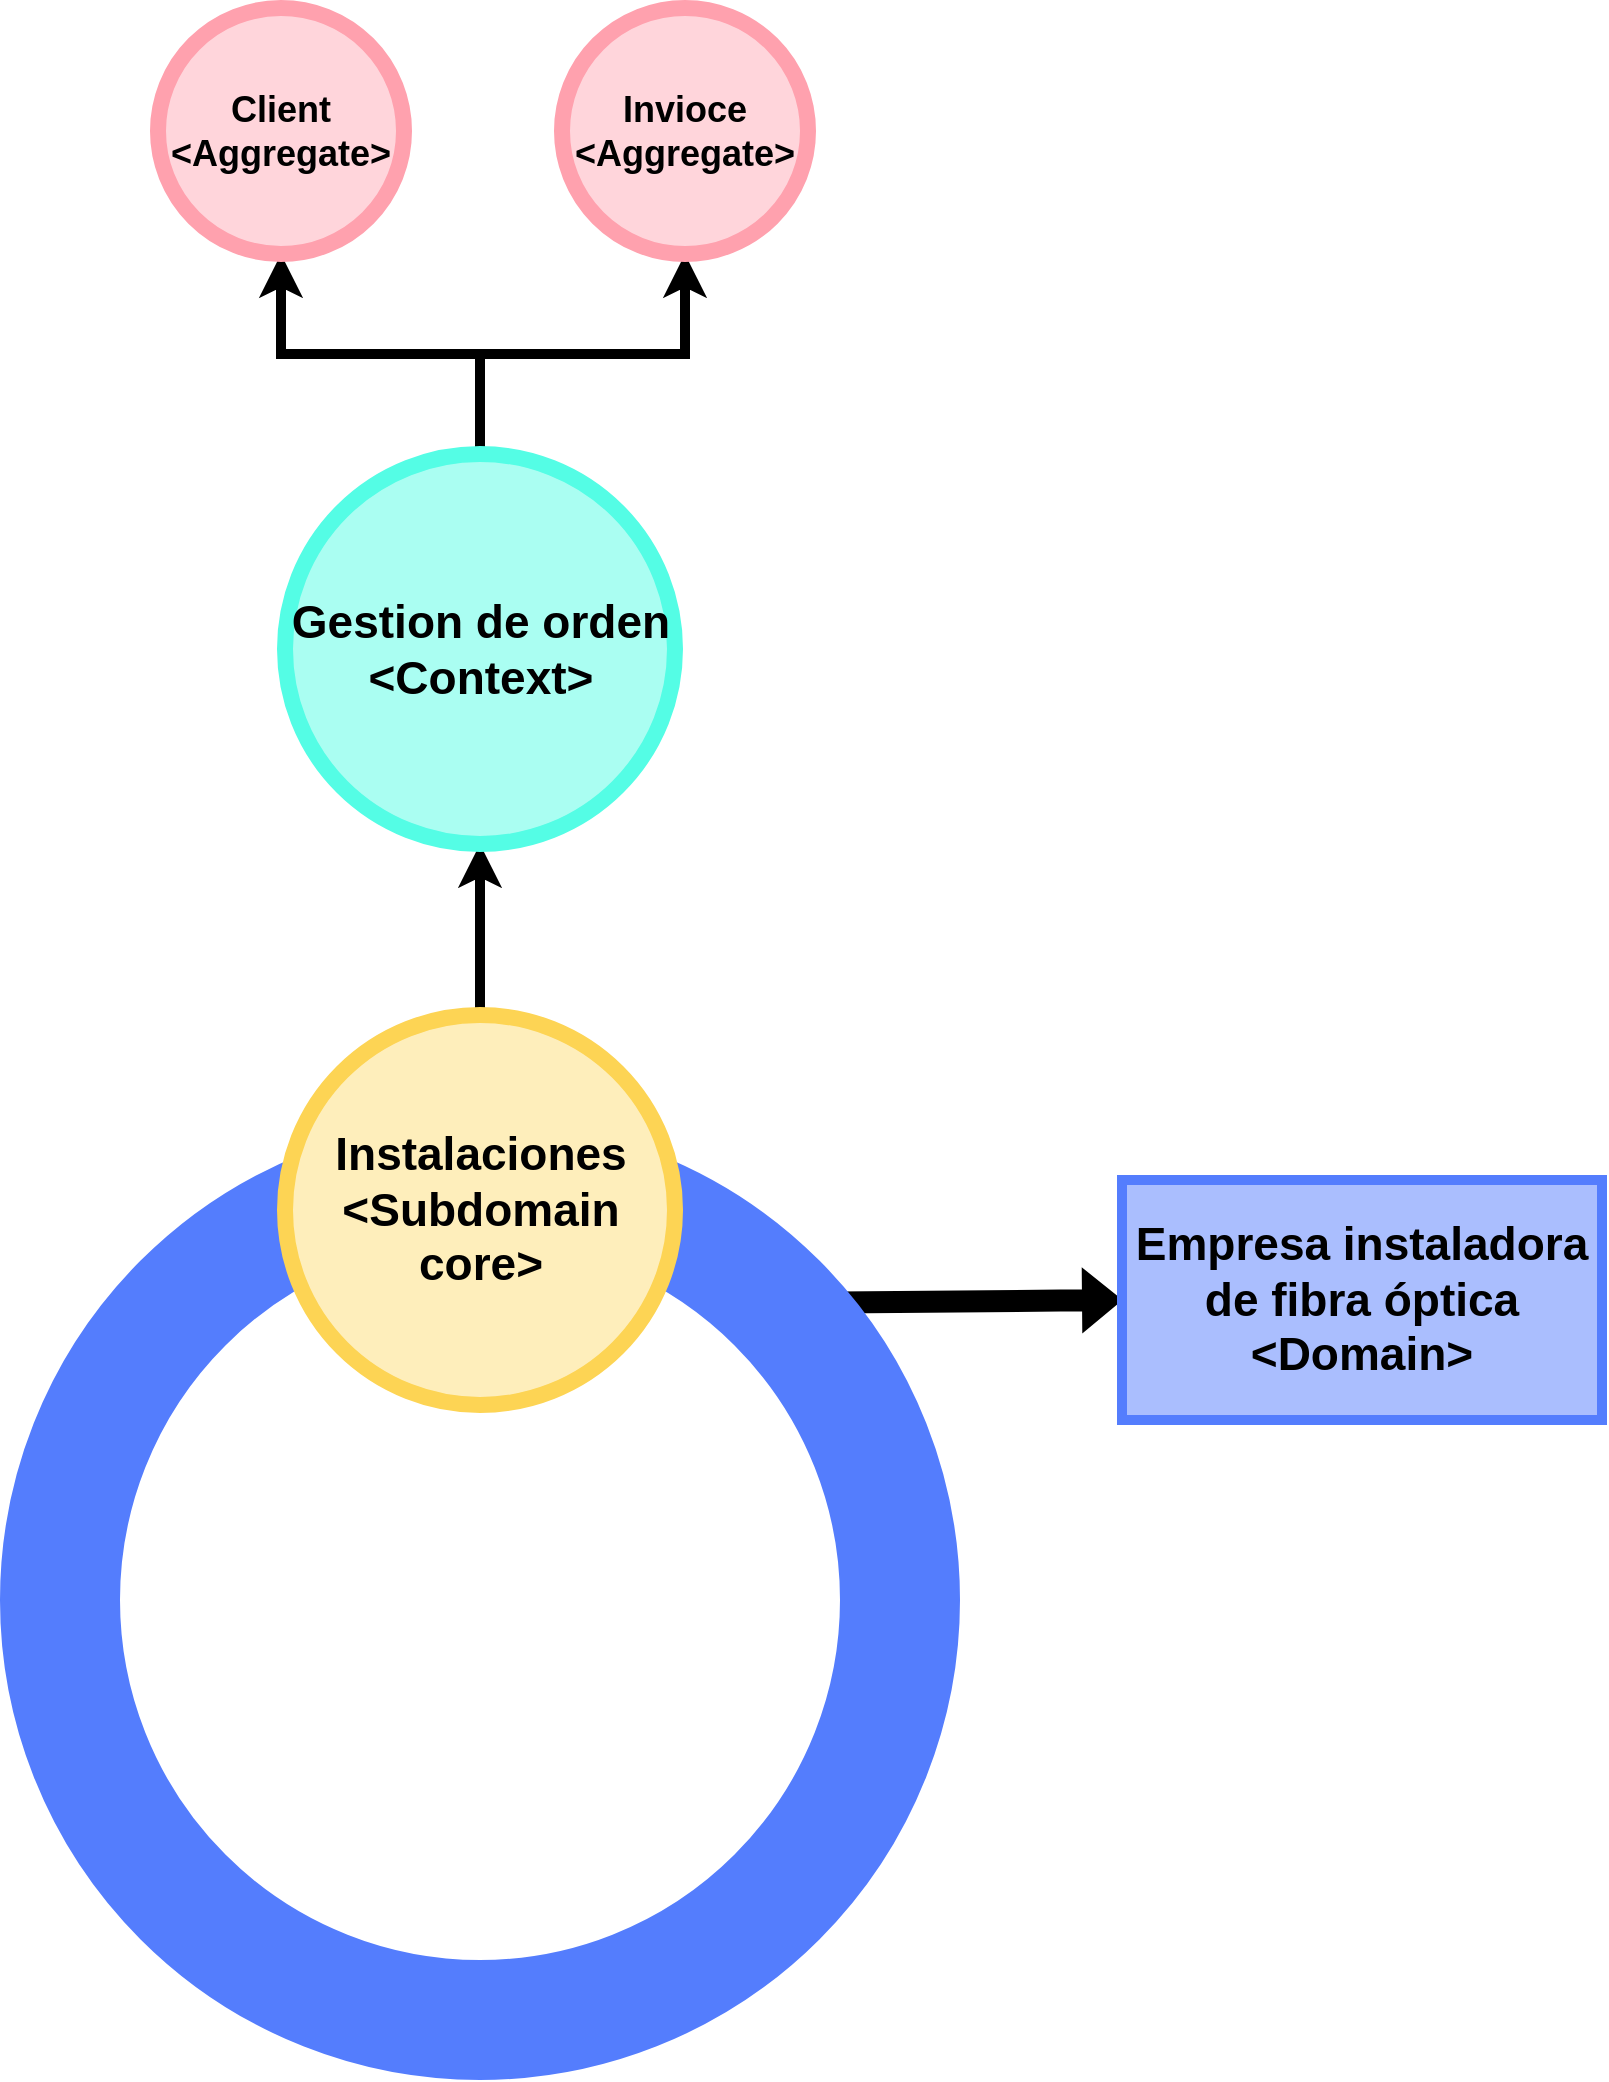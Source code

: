 <mxfile version="20.8.16" type="device" pages="2"><diagram name="BigPicture" id="Z_WVluZ8wd-HK5wyfNHR"><mxGraphModel dx="3338" dy="2020" grid="1" gridSize="10" guides="1" tooltips="1" connect="1" arrows="1" fold="1" page="1" pageScale="1" pageWidth="1920" pageHeight="1200" background="#ffffff" math="0" shadow="0"><root><mxCell id="0"/><mxCell id="1" parent="0"/><mxCell id="sbiihCPzheiJKRL8AnpJ-5" value="" style="shape=flexArrow;endArrow=classic;html=1;rounded=0;fontFamily=Helvetica;fontSize=38;exitX=1;exitY=0;exitDx=0;exitDy=0;fillColor=#000000;entryX=0;entryY=0.5;entryDx=0;entryDy=0;" parent="1" source="WC7S25Xc-Uab3RdaNcvP-1" target="sbiihCPzheiJKRL8AnpJ-6" edge="1"><mxGeometry width="50" height="50" relative="1" as="geometry"><mxPoint x="-1062" y="-376" as="sourcePoint"/><mxPoint x="-682" y="-516" as="targetPoint"/></mxGeometry></mxCell><mxCell id="WC7S25Xc-Uab3RdaNcvP-1" value="" style="ellipse;whiteSpace=wrap;html=1;strokeWidth=60;fillColor=none;strokeColor=#547DFD;gradientColor=none;shadow=0;fillStyle=auto;" parent="1" vertex="1"><mxGeometry x="-1172" y="-536" width="420" height="420" as="geometry"/></mxCell><mxCell id="sbiihCPzheiJKRL8AnpJ-6" value="&lt;p style=&quot;font-size: 23px;&quot;&gt;&lt;font style=&quot;font-size: 23px;&quot;&gt;Empresa instaladora de fibra óptica&lt;br&gt;&lt;/font&gt;&lt;font style=&quot;font-size: 23px;&quot;&gt;&amp;lt;Domain&amp;gt;&lt;/font&gt;&lt;/p&gt;" style="rounded=0;whiteSpace=wrap;html=1;fontFamily=Helvetica;fontSize=38;fillColor=#aabefe;fontColor=#000000;strokeColor=#547dfd;fontStyle=1;align=center;strokeWidth=5;" parent="1" vertex="1"><mxGeometry x="-641" y="-536" width="240" height="120" as="geometry"/></mxCell><mxCell id="sbiihCPzheiJKRL8AnpJ-16" style="edgeStyle=orthogonalEdgeStyle;rounded=0;orthogonalLoop=1;jettySize=auto;html=1;exitX=0.5;exitY=0;exitDx=0;exitDy=0;entryX=0.5;entryY=1;entryDx=0;entryDy=0;strokeColor=#000000;strokeWidth=5;fontFamily=Helvetica;fontSize=23;fontColor=#000000;fillColor=default;" parent="1" source="sbiihCPzheiJKRL8AnpJ-7" target="sbiihCPzheiJKRL8AnpJ-12" edge="1"><mxGeometry relative="1" as="geometry"/></mxCell><mxCell id="sbiihCPzheiJKRL8AnpJ-7" value="Instalaciones&lt;br&gt;&amp;lt;Subdomain core&amp;gt;" style="ellipse;html=1;aspect=fixed;shadow=0;sketch=0;fillStyle=auto;fontFamily=Helvetica;fontSize=23;fillColor=#feeebb;strokeColor=#fdd454;strokeWidth=8;fontColor=#000000;fontStyle=1;whiteSpace=wrap;" parent="1" vertex="1"><mxGeometry x="-1059.5" y="-618.5" width="195" height="195" as="geometry"/></mxCell><mxCell id="sbiihCPzheiJKRL8AnpJ-18" style="edgeStyle=orthogonalEdgeStyle;rounded=0;orthogonalLoop=1;jettySize=auto;html=1;exitX=0;exitY=0.5;exitDx=0;exitDy=0;entryX=1;entryY=0.5;entryDx=0;entryDy=0;strokeColor=#000000;strokeWidth=5;fontFamily=Helvetica;fontSize=23;fontColor=#000000;fillColor=default;" parent="1" target="sbiihCPzheiJKRL8AnpJ-17" edge="1"><mxGeometry relative="1" as="geometry"><mxPoint x="-1254.5" y="-188.5" as="sourcePoint"/></mxGeometry></mxCell><mxCell id="sbiihCPzheiJKRL8AnpJ-20" style="edgeStyle=orthogonalEdgeStyle;rounded=0;orthogonalLoop=1;jettySize=auto;html=1;exitX=1;exitY=0.5;exitDx=0;exitDy=0;entryX=0;entryY=0.5;entryDx=0;entryDy=0;strokeColor=#000000;strokeWidth=5;fontFamily=Helvetica;fontSize=23;fontColor=#000000;fillColor=default;" parent="1" target="sbiihCPzheiJKRL8AnpJ-19" edge="1"><mxGeometry relative="1" as="geometry"><mxPoint x="-669.5" y="-188.5" as="sourcePoint"/></mxGeometry></mxCell><mxCell id="Y3zpZkFp362ugeQV_-uV-3" style="edgeStyle=orthogonalEdgeStyle;rounded=0;orthogonalLoop=1;jettySize=auto;html=1;entryX=0.5;entryY=1;entryDx=0;entryDy=0;strokeWidth=5;" parent="1" source="sbiihCPzheiJKRL8AnpJ-12" target="j3wc4-1luXEiD-63x_5t-1" edge="1"><mxGeometry relative="1" as="geometry"/></mxCell><mxCell id="Y3zpZkFp362ugeQV_-uV-5" style="edgeStyle=orthogonalEdgeStyle;rounded=0;orthogonalLoop=1;jettySize=auto;html=1;exitX=0.5;exitY=0;exitDx=0;exitDy=0;entryX=0.5;entryY=1;entryDx=0;entryDy=0;strokeWidth=5;" parent="1" source="sbiihCPzheiJKRL8AnpJ-12" target="Y3zpZkFp362ugeQV_-uV-4" edge="1"><mxGeometry relative="1" as="geometry"/></mxCell><mxCell id="sbiihCPzheiJKRL8AnpJ-12" value="Gestion de orden&lt;br style=&quot;border-color: var(--border-color);&quot;&gt;&amp;lt;Context&amp;gt;" style="ellipse;html=1;aspect=fixed;shadow=0;sketch=0;fillStyle=auto;fontFamily=Helvetica;fontSize=23;fillColor=#AAFEF2;strokeColor=#54FDE5;strokeWidth=8;fontStyle=1;whiteSpace=wrap;fontColor=#000000;" parent="1" vertex="1"><mxGeometry x="-1059.5" y="-899" width="195" height="195" as="geometry"/></mxCell><mxCell id="B75G6cg0L7pPBTDcqORc-15" style="edgeStyle=orthogonalEdgeStyle;rounded=0;orthogonalLoop=1;jettySize=auto;html=1;exitX=0;exitY=0.5;exitDx=0;exitDy=0;entryX=1;entryY=0.5;entryDx=0;entryDy=0;strokeWidth=5;fontSize=18;startArrow=none;startFill=0;strokeColor=#000000;" parent="1" target="B75G6cg0L7pPBTDcqORc-13" edge="1"><mxGeometry relative="1" as="geometry"><mxPoint x="-1522.0" y="-188.5" as="sourcePoint"/></mxGeometry></mxCell><mxCell id="B75G6cg0L7pPBTDcqORc-10" style="edgeStyle=orthogonalEdgeStyle;rounded=0;orthogonalLoop=1;jettySize=auto;html=1;exitX=1;exitY=0.5;exitDx=0;exitDy=0;entryX=0;entryY=0.5;entryDx=0;entryDy=0;strokeWidth=5;startArrow=none;startFill=0;strokeColor=#000000;" parent="1" target="B75G6cg0L7pPBTDcqORc-7" edge="1"><mxGeometry relative="1" as="geometry"><mxPoint x="-397.0" y="-188.5" as="sourcePoint"/></mxGeometry></mxCell><mxCell id="j3wc4-1luXEiD-63x_5t-1" value="Client&lt;br style=&quot;font-size: 18px;&quot;&gt;&amp;lt;Aggregate&amp;gt;" style="ellipse;html=1;aspect=fixed;shadow=0;sketch=0;fillStyle=auto;fontFamily=Helvetica;fontSize=18;fillColor=#ffd5db;strokeColor=#Ffa1ae;strokeWidth=8;fontStyle=1;whiteSpace=wrap;fontColor=#000000;" parent="1" vertex="1"><mxGeometry x="-1123" y="-1122" width="123" height="123" as="geometry"/></mxCell><mxCell id="Y3zpZkFp362ugeQV_-uV-4" value="Invioce&lt;br&gt;&amp;lt;Aggregate&amp;gt;" style="ellipse;html=1;aspect=fixed;shadow=0;sketch=0;fillStyle=auto;fontFamily=Helvetica;fontSize=18;fillColor=#ffd5db;strokeColor=#Ffa1ae;strokeWidth=8;fontStyle=1;whiteSpace=wrap;fontColor=#000000;" parent="1" vertex="1"><mxGeometry x="-921" y="-1122" width="123" height="123" as="geometry"/></mxCell></root></mxGraphModel></diagram><diagram id="gyaHFTZhA8jdAKOS0-uQ" name="Ordenes"><mxGraphModel dx="1418" dy="820" grid="1" gridSize="10" guides="1" tooltips="1" connect="1" arrows="1" fold="1" page="1" pageScale="1" pageWidth="1920" pageHeight="1200" math="0" shadow="0"><root><mxCell id="0"/><mxCell id="1" parent="0"/><mxCell id="xJi3Klwblq0172at8JDD-1" value="Employed" style="rounded=0;whiteSpace=wrap;html=1;fontSize=22;" parent="1" vertex="1"><mxGeometry x="717.5" y="435" width="120" height="60" as="geometry"/></mxCell><mxCell id="xJi3Klwblq0172at8JDD-4" value="EmployedId" style="ellipse;whiteSpace=wrap;html=1;aspect=fixed;fontSize=22;" parent="1" vertex="1"><mxGeometry x="737.5" y="525" width="80" height="80" as="geometry"/></mxCell><mxCell id="xJi3Klwblq0172at8JDD-5" value="Name" style="ellipse;whiteSpace=wrap;html=1;aspect=fixed;fontSize=22;" parent="1" vertex="1"><mxGeometry x="737.5" y="625" width="80" height="80" as="geometry"/></mxCell><mxCell id="xJi3Klwblq0172at8JDD-6" value="Phone" style="ellipse;whiteSpace=wrap;html=1;aspect=fixed;fontSize=22;" parent="1" vertex="1"><mxGeometry x="737.5" y="725" width="80" height="80" as="geometry"/></mxCell><mxCell id="xJi3Klwblq0172at8JDD-7" value="BenefitedId" style="ellipse;whiteSpace=wrap;html=1;aspect=fixed;fontSize=22;" parent="1" vertex="1"><mxGeometry x="898" y="525" width="80" height="80" as="geometry"/></mxCell><mxCell id="xJi3Klwblq0172at8JDD-8" value="Name" style="ellipse;whiteSpace=wrap;html=1;aspect=fixed;fontSize=22;" parent="1" vertex="1"><mxGeometry x="898" y="625" width="80" height="80" as="geometry"/></mxCell><mxCell id="xJi3Klwblq0172at8JDD-9" value="Address" style="ellipse;whiteSpace=wrap;html=1;aspect=fixed;fontSize=22;" parent="1" vertex="1"><mxGeometry x="898" y="725" width="80" height="80" as="geometry"/></mxCell><mxCell id="xJi3Klwblq0172at8JDD-10" value="Name" style="ellipse;whiteSpace=wrap;html=1;aspect=fixed;fontSize=22;" parent="1" vertex="1"><mxGeometry x="1158.5" y="625" width="80" height="80" as="geometry"/></mxCell><mxCell id="xJi3Klwblq0172at8JDD-11" style="edgeStyle=orthogonalEdgeStyle;rounded=0;orthogonalLoop=1;jettySize=auto;html=1;entryX=0;entryY=0.5;entryDx=0;entryDy=0;fontSize=22;" parent="1" source="xJi3Klwblq0172at8JDD-12" target="xJi3Klwblq0172at8JDD-13" edge="1"><mxGeometry relative="1" as="geometry"/></mxCell><mxCell id="xJi3Klwblq0172at8JDD-12" value="Order" style="ellipse;whiteSpace=wrap;html=1;fontSize=22;" parent="1" vertex="1"><mxGeometry x="718" y="295" width="120" height="80" as="geometry"/></mxCell><mxCell id="xJi3Klwblq0172at8JDD-13" value="Invoice" style="ellipse;whiteSpace=wrap;html=1;fontSize=22;" parent="1" vertex="1"><mxGeometry x="1218.5" y="295" width="120" height="80" as="geometry"/></mxCell><mxCell id="xJi3Klwblq0172at8JDD-14" value="Company" style="rounded=0;whiteSpace=wrap;html=1;fontSize=22;" parent="1" vertex="1"><mxGeometry x="1138.5" y="435" width="120" height="60" as="geometry"/></mxCell><mxCell id="xJi3Klwblq0172at8JDD-15" value="BankAccount" style="ellipse;whiteSpace=wrap;html=1;aspect=fixed;fontSize=22;" parent="1" vertex="1"><mxGeometry x="1158.5" y="725" width="80" height="80" as="geometry"/></mxCell><mxCell id="xJi3Klwblq0172at8JDD-16" value="CompanyId" style="ellipse;whiteSpace=wrap;html=1;aspect=fixed;fontSize=22;" parent="1" vertex="1"><mxGeometry x="898" y="825" width="80" height="80" as="geometry"/></mxCell><mxCell id="xJi3Klwblq0172at8JDD-17" value="OrderId" style="ellipse;whiteSpace=wrap;html=1;aspect=fixed;fontSize=22;" parent="1" vertex="1"><mxGeometry x="588" y="295" width="80" height="80" as="geometry"/></mxCell><mxCell id="xJi3Klwblq0172at8JDD-18" value="InvoceId" style="ellipse;whiteSpace=wrap;html=1;aspect=fixed;fontSize=22;" parent="1" vertex="1"><mxGeometry x="1385.5" y="295" width="80" height="80" as="geometry"/></mxCell><mxCell id="xJi3Klwblq0172at8JDD-19" value="CompanyId" style="ellipse;whiteSpace=wrap;html=1;aspect=fixed;fontSize=22;" parent="1" vertex="1"><mxGeometry x="1158.5" y="525" width="80" height="80" as="geometry"/></mxCell><mxCell id="xJi3Klwblq0172at8JDD-20" value="Status" style="ellipse;whiteSpace=wrap;html=1;aspect=fixed;fontSize=22;" parent="1" vertex="1"><mxGeometry x="455" y="295" width="80" height="80" as="geometry"/></mxCell><mxCell id="xJi3Klwblq0172at8JDD-21" value="Kit" style="rounded=0;whiteSpace=wrap;html=1;fontSize=22;" parent="1" vertex="1"><mxGeometry x="558" y="435" width="120" height="60" as="geometry"/></mxCell><mxCell id="xJi3Klwblq0172at8JDD-22" value="KitId" style="ellipse;whiteSpace=wrap;html=1;aspect=fixed;fontSize=22;" parent="1" vertex="1"><mxGeometry x="578" y="525" width="80" height="80" as="geometry"/></mxCell><mxCell id="xJi3Klwblq0172at8JDD-24" value="Tax" style="ellipse;whiteSpace=wrap;html=1;aspect=fixed;fontSize=22;" parent="1" vertex="1"><mxGeometry x="1318.5" y="625" width="80" height="80" as="geometry"/></mxCell><mxCell id="xJi3Klwblq0172at8JDD-25" value="Fee" style="rounded=0;whiteSpace=wrap;html=1;fontSize=22;" parent="1" vertex="1"><mxGeometry x="1298.5" y="435" width="120" height="60" as="geometry"/></mxCell><mxCell id="xJi3Klwblq0172at8JDD-27" value="FeeId" style="ellipse;whiteSpace=wrap;html=1;aspect=fixed;fontSize=22;" parent="1" vertex="1"><mxGeometry x="1318.5" y="525" width="80" height="80" as="geometry"/></mxCell><mxCell id="xJi3Klwblq0172at8JDD-28" value="Charge" style="ellipse;whiteSpace=wrap;html=1;aspect=fixed;fontSize=22;" parent="1" vertex="1"><mxGeometry x="1318.5" y="725" width="80" height="80" as="geometry"/></mxCell><mxCell id="xJi3Klwblq0172at8JDD-30" value="Benefited" style="rounded=0;whiteSpace=wrap;html=1;fontSize=22;" parent="1" vertex="1"><mxGeometry x="878" y="435" width="120" height="60" as="geometry"/></mxCell><mxCell id="zGBIenEWPAZ3vuySkX-L-18" value="" style="group;fontSize=6;fontColor=#000000;" parent="1" vertex="1" connectable="0"><mxGeometry x="1720" y="1680" width="81" height="30" as="geometry"/></mxCell><mxCell id="zGBIenEWPAZ3vuySkX-L-19" value="&lt;p style=&quot;font-size: 6px;&quot;&gt;Name&lt;/p&gt;" style="rounded=0;whiteSpace=wrap;html=1;fontSize=6;fillColor=#dae8fc;strokeColor=#6c8ebf;fontColor=#000000;" parent="zGBIenEWPAZ3vuySkX-L-18" vertex="1"><mxGeometry width="81" height="10" as="geometry"/></mxCell><mxCell id="zGBIenEWPAZ3vuySkX-L-20" value="Value&amp;lt;String&amp;gt;" style="rounded=0;whiteSpace=wrap;html=1;fontSize=8;strokeColor=#6C8EBF;fillColor=#FFFFFF;fontColor=#000000;" parent="zGBIenEWPAZ3vuySkX-L-18" vertex="1"><mxGeometry y="10" width="81" height="20" as="geometry"/></mxCell><mxCell id="zGBIenEWPAZ3vuySkX-L-24" value="" style="group;fontSize=6;fontColor=#000000;" parent="1" vertex="1" connectable="0"><mxGeometry x="1720" y="1749" width="81" height="30" as="geometry"/></mxCell><mxCell id="zGBIenEWPAZ3vuySkX-L-25" value="&lt;p style=&quot;font-size: 6px;&quot;&gt;BankAccount&lt;/p&gt;" style="rounded=0;whiteSpace=wrap;html=1;fontSize=6;fillColor=#dae8fc;strokeColor=#6c8ebf;fontColor=#000000;" parent="zGBIenEWPAZ3vuySkX-L-24" vertex="1"><mxGeometry width="81" height="10" as="geometry"/></mxCell><mxCell id="zGBIenEWPAZ3vuySkX-L-26" value="Value&amp;lt;String&amp;gt;" style="rounded=0;whiteSpace=wrap;html=1;fontSize=8;strokeColor=#6C8EBF;fillColor=#FFFFFF;fontColor=#000000;" parent="zGBIenEWPAZ3vuySkX-L-24" vertex="1"><mxGeometry y="10" width="81" height="20" as="geometry"/></mxCell><mxCell id="zGBIenEWPAZ3vuySkX-L-27" value="ValidateMinLength()" style="rounded=0;whiteSpace=wrap;html=1;fontFamily=Helvetica;fontSize=6;strokeColor=#6C8EBF;fillColor=#FFFFFF;fontColor=#000000;" parent="1" vertex="1"><mxGeometry x="1720" y="1779" width="81" height="10" as="geometry"/></mxCell><mxCell id="zGBIenEWPAZ3vuySkX-L-28" style="edgeStyle=orthogonalEdgeStyle;rounded=0;orthogonalLoop=1;jettySize=auto;html=1;entryX=0;entryY=0.25;entryDx=0;entryDy=0;strokeWidth=1;fontSize=18;fontColor=default;startArrow=none;startFill=0;strokeColor=#000000;" parent="1" source="zGBIenEWPAZ3vuySkX-L-9" target="zGBIenEWPAZ3vuySkX-L-20" edge="1"><mxGeometry relative="1" as="geometry"/></mxCell><mxCell id="zGBIenEWPAZ3vuySkX-L-31" style="edgeStyle=orthogonalEdgeStyle;rounded=0;orthogonalLoop=1;jettySize=auto;html=1;entryX=0.5;entryY=0;entryDx=0;entryDy=0;strokeWidth=1;fontSize=18;fontColor=default;startArrow=none;startFill=0;strokeColor=#000000;" parent="1" source="zGBIenEWPAZ3vuySkX-L-69" target="zGBIenEWPAZ3vuySkX-L-17" edge="1"><mxGeometry relative="1" as="geometry"><Array as="points"><mxPoint x="1510" y="1725"/><mxPoint x="1510" y="1660"/><mxPoint x="1601" y="1660"/></Array></mxGeometry></mxCell><mxCell id="zGBIenEWPAZ3vuySkX-L-184" value="Model" style="ellipse;whiteSpace=wrap;html=1;aspect=fixed;fontSize=22;" parent="1" vertex="1"><mxGeometry x="578" y="625" width="80" height="80" as="geometry"/></mxCell><mxCell id="zGBIenEWPAZ3vuySkX-L-167" value="" style="group;fontSize=9;" parent="1" vertex="1" connectable="0"><mxGeometry x="400" y="1860" width="119.99" height="160" as="geometry"/></mxCell><mxCell id="zGBIenEWPAZ3vuySkX-L-168" value="" style="rounded=0;whiteSpace=wrap;html=1;fontSize=9;fillColor=#FFFFFF;strokeColor=#000000;" parent="zGBIenEWPAZ3vuySkX-L-167" vertex="1"><mxGeometry width="119.99" height="160" as="geometry"/></mxCell><mxCell id="zGBIenEWPAZ3vuySkX-L-169" value="" style="rounded=0;whiteSpace=wrap;html=1;noLabel=1;fontSize=9;fillColor=#FFFFFF;strokeColor=#000000;" parent="zGBIenEWPAZ3vuySkX-L-167" vertex="1"><mxGeometry y="16" width="119.99" height="16" as="geometry"/></mxCell><mxCell id="zGBIenEWPAZ3vuySkX-L-170" value="" style="rounded=0;whiteSpace=wrap;html=1;fontSize=9;fillColor=#FFFFFF;strokeColor=#000000;" parent="zGBIenEWPAZ3vuySkX-L-167" vertex="1"><mxGeometry y="32" width="119.99" height="16" as="geometry"/></mxCell><mxCell id="zGBIenEWPAZ3vuySkX-L-171" value="" style="rounded=0;whiteSpace=wrap;html=1;fontSize=9;fillColor=#FFFFFF;strokeColor=#000000;" parent="zGBIenEWPAZ3vuySkX-L-167" vertex="1"><mxGeometry y="48" width="119.99" height="16" as="geometry"/></mxCell><mxCell id="zGBIenEWPAZ3vuySkX-L-172" value="" style="rounded=0;whiteSpace=wrap;html=1;fontSize=9;fillColor=#FFFFFF;strokeColor=#000000;" parent="zGBIenEWPAZ3vuySkX-L-167" vertex="1"><mxGeometry y="64" width="119.99" height="16" as="geometry"/></mxCell><mxCell id="zGBIenEWPAZ3vuySkX-L-173" value="" style="rounded=0;whiteSpace=wrap;html=1;fontSize=9;fillColor=#FFFFFF;strokeColor=#000000;" parent="zGBIenEWPAZ3vuySkX-L-167" vertex="1"><mxGeometry y="80" width="119.99" height="16" as="geometry"/></mxCell><mxCell id="zGBIenEWPAZ3vuySkX-L-174" value="BenefitedID" style="text;strokeColor=none;fillColor=none;html=1;fontSize=9;fontStyle=0;verticalAlign=middle;align=left;labelPosition=center;verticalLabelPosition=middle;spacingLeft=0;fontColor=#000000;labelBackgroundColor=none;labelBorderColor=none;" parent="zGBIenEWPAZ3vuySkX-L-167" vertex="1"><mxGeometry y="16" width="119.99" height="16" as="geometry"/></mxCell><mxCell id="zGBIenEWPAZ3vuySkX-L-175" value="Name" style="text;strokeColor=none;fillColor=none;html=1;fontSize=9;fontStyle=0;verticalAlign=middle;align=left;labelPosition=center;verticalLabelPosition=middle;spacingLeft=0;fontColor=#000000;" parent="zGBIenEWPAZ3vuySkX-L-167" vertex="1"><mxGeometry y="32" width="119.99" height="16" as="geometry"/></mxCell><mxCell id="zGBIenEWPAZ3vuySkX-L-176" value="Phone" style="text;strokeColor=none;fillColor=none;html=1;fontSize=9;fontStyle=0;verticalAlign=middle;align=left;labelPosition=center;verticalLabelPosition=middle;spacingLeft=0;fontColor=#000000;" parent="zGBIenEWPAZ3vuySkX-L-167" vertex="1"><mxGeometry y="48" width="119.99" height="16" as="geometry"/></mxCell><mxCell id="zGBIenEWPAZ3vuySkX-L-177" value="Address" style="text;strokeColor=none;fillColor=none;html=1;fontSize=9;fontStyle=0;verticalAlign=middle;align=left;labelPosition=center;verticalLabelPosition=middle;spacingLeft=0;fontColor=#000000;" parent="zGBIenEWPAZ3vuySkX-L-167" vertex="1"><mxGeometry y="64" width="119.99" height="16" as="geometry"/></mxCell><mxCell id="zGBIenEWPAZ3vuySkX-L-178" value="CompanyId" style="text;strokeColor=none;fillColor=none;html=1;fontSize=9;fontStyle=0;verticalAlign=middle;align=left;labelPosition=center;verticalLabelPosition=middle;spacingLeft=0;fontColor=#000000;" parent="zGBIenEWPAZ3vuySkX-L-167" vertex="1"><mxGeometry y="80" width="119.99" height="16" as="geometry"/></mxCell><mxCell id="zGBIenEWPAZ3vuySkX-L-179" value="updateBenefitedAddress()" style="text;strokeColor=none;fillColor=none;html=1;fontSize=9;fontStyle=0;verticalAlign=middle;align=left;labelPosition=center;verticalLabelPosition=middle;spacingLeft=0;fontColor=#000000;" parent="zGBIenEWPAZ3vuySkX-L-167" vertex="1"><mxGeometry y="96" width="119.99" height="16" as="geometry"/></mxCell><mxCell id="zGBIenEWPAZ3vuySkX-L-180" value="updateBenefitedPhone()" style="text;strokeColor=none;fillColor=none;html=1;fontSize=9;fontStyle=0;verticalAlign=middle;align=left;labelPosition=center;verticalLabelPosition=middle;spacingLeft=0;fontColor=#000000;" parent="zGBIenEWPAZ3vuySkX-L-167" vertex="1"><mxGeometry y="112" width="119.99" height="16" as="geometry"/></mxCell><mxCell id="zGBIenEWPAZ3vuySkX-L-181" value="updateBenefitedName()" style="text;strokeColor=none;fillColor=none;html=1;fontSize=9;fontStyle=0;verticalAlign=middle;align=left;labelPosition=center;verticalLabelPosition=middle;spacingLeft=0;fontColor=#000000;" parent="zGBIenEWPAZ3vuySkX-L-167" vertex="1"><mxGeometry y="128" width="119.99" height="16" as="geometry"/></mxCell><mxCell id="zGBIenEWPAZ3vuySkX-L-182" value="updateBenefitedCompanyId()" style="text;strokeColor=none;fillColor=none;html=1;fontSize=9;fontStyle=0;verticalAlign=middle;align=left;labelPosition=center;verticalLabelPosition=middle;spacingLeft=0;fontColor=#000000;" parent="zGBIenEWPAZ3vuySkX-L-167" vertex="1"><mxGeometry y="144" width="119.99" height="16" as="geometry"/></mxCell><mxCell id="zGBIenEWPAZ3vuySkX-L-183" value="Benefited" style="rounded=0;whiteSpace=wrap;html=1;fillColor=#fff2cc;strokeColor=#d6b656;fontStyle=1;fontSize=9;fontColor=#000000;" parent="zGBIenEWPAZ3vuySkX-L-167" vertex="1"><mxGeometry width="119.99" height="16" as="geometry"/></mxCell><mxCell id="zGBIenEWPAZ3vuySkX-L-185" value="" style="group" parent="1" vertex="1" connectable="0"><mxGeometry x="400" y="1720" width="119.99" height="97" as="geometry"/></mxCell><mxCell id="zGBIenEWPAZ3vuySkX-L-151" value="" style="rounded=0;whiteSpace=wrap;html=1;fontSize=9;fillColor=#FFFFFF;strokeColor=#000000;" parent="zGBIenEWPAZ3vuySkX-L-185" vertex="1"><mxGeometry width="119.99" height="97" as="geometry"/></mxCell><mxCell id="zGBIenEWPAZ3vuySkX-L-152" value="" style="rounded=0;whiteSpace=wrap;html=1;noLabel=1;fontSize=9;fillColor=#FFFFFF;strokeColor=#000000;" parent="zGBIenEWPAZ3vuySkX-L-185" vertex="1"><mxGeometry y="16" width="119.99" height="16" as="geometry"/></mxCell><mxCell id="zGBIenEWPAZ3vuySkX-L-153" value="" style="rounded=0;whiteSpace=wrap;html=1;fontSize=9;fillColor=#FFFFFF;strokeColor=#000000;" parent="zGBIenEWPAZ3vuySkX-L-185" vertex="1"><mxGeometry y="32" width="119.99" height="16" as="geometry"/></mxCell><mxCell id="zGBIenEWPAZ3vuySkX-L-154" value="" style="rounded=0;whiteSpace=wrap;html=1;fontSize=9;fillColor=#FFFFFF;strokeColor=#000000;" parent="zGBIenEWPAZ3vuySkX-L-185" vertex="1"><mxGeometry y="48" width="119.99" height="16" as="geometry"/></mxCell><mxCell id="zGBIenEWPAZ3vuySkX-L-157" value="EmployedId" style="text;strokeColor=none;fillColor=none;html=1;fontSize=9;fontStyle=0;verticalAlign=middle;align=left;labelPosition=center;verticalLabelPosition=middle;spacingLeft=0;fontColor=#000000;labelBackgroundColor=none;labelBorderColor=none;" parent="zGBIenEWPAZ3vuySkX-L-185" vertex="1"><mxGeometry y="16" width="119.99" height="16" as="geometry"/></mxCell><mxCell id="zGBIenEWPAZ3vuySkX-L-158" value="Name" style="text;strokeColor=none;fillColor=none;html=1;fontSize=9;fontStyle=0;verticalAlign=middle;align=left;labelPosition=center;verticalLabelPosition=middle;spacingLeft=0;fontColor=#000000;" parent="zGBIenEWPAZ3vuySkX-L-185" vertex="1"><mxGeometry y="32" width="119.99" height="16" as="geometry"/></mxCell><mxCell id="zGBIenEWPAZ3vuySkX-L-159" value="Phone" style="text;strokeColor=none;fillColor=none;html=1;fontSize=9;fontStyle=0;verticalAlign=middle;align=left;labelPosition=center;verticalLabelPosition=middle;spacingLeft=0;fontColor=#000000;" parent="zGBIenEWPAZ3vuySkX-L-185" vertex="1"><mxGeometry y="48" width="119.99" height="16" as="geometry"/></mxCell><mxCell id="zGBIenEWPAZ3vuySkX-L-163" value="updateEmployedPhone()" style="text;strokeColor=none;fillColor=none;html=1;fontSize=9;fontStyle=0;verticalAlign=middle;align=left;labelPosition=center;verticalLabelPosition=middle;spacingLeft=0;fontColor=#000000;" parent="zGBIenEWPAZ3vuySkX-L-185" vertex="1"><mxGeometry y="81" width="119.99" height="16" as="geometry"/></mxCell><mxCell id="zGBIenEWPAZ3vuySkX-L-164" value="updateEmployedName()" style="text;strokeColor=none;fillColor=none;html=1;fontSize=9;fontStyle=0;verticalAlign=middle;align=left;labelPosition=center;verticalLabelPosition=middle;spacingLeft=0;fontColor=#000000;" parent="zGBIenEWPAZ3vuySkX-L-185" vertex="1"><mxGeometry y="64" width="119.99" height="16" as="geometry"/></mxCell><mxCell id="zGBIenEWPAZ3vuySkX-L-166" value="Employed" style="rounded=0;whiteSpace=wrap;html=1;fillColor=#fff2cc;strokeColor=#d6b656;fontStyle=1;fontSize=9;fontColor=#000000;" parent="zGBIenEWPAZ3vuySkX-L-185" vertex="1"><mxGeometry width="119.99" height="16" as="geometry"/></mxCell><mxCell id="zGBIenEWPAZ3vuySkX-L-186" value="" style="group" parent="1" vertex="1" connectable="0"><mxGeometry x="400" y="1615" width="119.99" height="65" as="geometry"/></mxCell><mxCell id="zGBIenEWPAZ3vuySkX-L-133" value="" style="rounded=0;whiteSpace=wrap;html=1;fontSize=9;fillColor=#FFFFFF;strokeColor=#000000;" parent="zGBIenEWPAZ3vuySkX-L-186" vertex="1"><mxGeometry width="119.99" height="65" as="geometry"/></mxCell><mxCell id="zGBIenEWPAZ3vuySkX-L-134" value="" style="rounded=0;whiteSpace=wrap;html=1;noLabel=1;fontSize=9;fillColor=#FFFFFF;strokeColor=#000000;" parent="zGBIenEWPAZ3vuySkX-L-186" vertex="1"><mxGeometry y="16" width="119.99" height="16" as="geometry"/></mxCell><mxCell id="zGBIenEWPAZ3vuySkX-L-135" value="" style="rounded=0;whiteSpace=wrap;html=1;fontSize=9;fillColor=#FFFFFF;strokeColor=#000000;" parent="zGBIenEWPAZ3vuySkX-L-186" vertex="1"><mxGeometry y="32" width="119.99" height="16" as="geometry"/></mxCell><mxCell id="zGBIenEWPAZ3vuySkX-L-139" value="KitID" style="text;strokeColor=none;fillColor=none;html=1;fontSize=9;fontStyle=0;verticalAlign=middle;align=left;labelPosition=center;verticalLabelPosition=middle;spacingLeft=0;fontColor=#000000;labelBackgroundColor=none;labelBorderColor=none;" parent="zGBIenEWPAZ3vuySkX-L-186" vertex="1"><mxGeometry y="16" width="119.99" height="16" as="geometry"/></mxCell><mxCell id="zGBIenEWPAZ3vuySkX-L-140" value="Model" style="text;strokeColor=none;fillColor=none;html=1;fontSize=9;fontStyle=0;verticalAlign=middle;align=left;labelPosition=center;verticalLabelPosition=middle;spacingLeft=0;fontColor=#000000;" parent="zGBIenEWPAZ3vuySkX-L-186" vertex="1"><mxGeometry y="32" width="119.99" height="16" as="geometry"/></mxCell><mxCell id="zGBIenEWPAZ3vuySkX-L-144" value="updateKitModel()" style="text;strokeColor=none;fillColor=none;html=1;fontSize=9;fontStyle=0;verticalAlign=middle;align=left;labelPosition=center;verticalLabelPosition=middle;spacingLeft=0;fontColor=#000000;" parent="zGBIenEWPAZ3vuySkX-L-186" vertex="1"><mxGeometry y="48" width="119.99" height="16" as="geometry"/></mxCell><mxCell id="zGBIenEWPAZ3vuySkX-L-148" value="Kit" style="rounded=0;whiteSpace=wrap;html=1;fillColor=#fff2cc;strokeColor=#d6b656;fontStyle=1;fontSize=9;fontColor=#000000;" parent="zGBIenEWPAZ3vuySkX-L-186" vertex="1"><mxGeometry width="119.99" height="16" as="geometry"/></mxCell><mxCell id="zGBIenEWPAZ3vuySkX-L-187" style="edgeStyle=orthogonalEdgeStyle;rounded=0;orthogonalLoop=1;jettySize=auto;html=1;entryX=0;entryY=0.5;entryDx=0;entryDy=0;" parent="1" source="zGBIenEWPAZ3vuySkX-L-140" target="zGBIenEWPAZ3vuySkX-L-54" edge="1"><mxGeometry relative="1" as="geometry"/></mxCell><mxCell id="zGBIenEWPAZ3vuySkX-L-188" style="edgeStyle=orthogonalEdgeStyle;rounded=0;orthogonalLoop=1;jettySize=auto;html=1;entryX=0;entryY=0.5;entryDx=0;entryDy=0;" parent="1" source="zGBIenEWPAZ3vuySkX-L-159" target="zGBIenEWPAZ3vuySkX-L-53" edge="1"><mxGeometry relative="1" as="geometry"/></mxCell><mxCell id="zGBIenEWPAZ3vuySkX-L-189" style="edgeStyle=orthogonalEdgeStyle;rounded=0;orthogonalLoop=1;jettySize=auto;html=1;entryX=0;entryY=0.5;entryDx=0;entryDy=0;" parent="1" source="zGBIenEWPAZ3vuySkX-L-178" target="zGBIenEWPAZ3vuySkX-L-52" edge="1"><mxGeometry relative="1" as="geometry"><Array as="points"><mxPoint x="600" y="1948"/><mxPoint x="600" y="1775"/></Array></mxGeometry></mxCell><mxCell id="zGBIenEWPAZ3vuySkX-L-211" style="edgeStyle=orthogonalEdgeStyle;rounded=0;orthogonalLoop=1;jettySize=auto;html=1;entryX=0.5;entryY=0;entryDx=0;entryDy=0;" parent="1" source="zGBIenEWPAZ3vuySkX-L-71" target="zGBIenEWPAZ3vuySkX-L-209" edge="1"><mxGeometry relative="1" as="geometry"><Array as="points"><mxPoint x="1510" y="1755"/><mxPoint x="1510" y="1850"/><mxPoint x="1600" y="1850"/></Array></mxGeometry></mxCell><mxCell id="zGBIenEWPAZ3vuySkX-L-212" value="" style="group" parent="1" vertex="1" connectable="0"><mxGeometry x="1541.01" y="1680" width="119.99" height="130" as="geometry"/></mxCell><mxCell id="zGBIenEWPAZ3vuySkX-L-2" value="" style="rounded=0;whiteSpace=wrap;html=1;fontSize=9;fillColor=#FFFFFF;strokeColor=#000000;" parent="zGBIenEWPAZ3vuySkX-L-212" vertex="1"><mxGeometry width="119.99" height="100" as="geometry"/></mxCell><mxCell id="zGBIenEWPAZ3vuySkX-L-3" value="" style="rounded=0;whiteSpace=wrap;html=1;noLabel=1;fontSize=9;fillColor=#FFFFFF;strokeColor=#000000;" parent="zGBIenEWPAZ3vuySkX-L-212" vertex="1"><mxGeometry y="16" width="119.99" height="16" as="geometry"/></mxCell><mxCell id="zGBIenEWPAZ3vuySkX-L-4" value="" style="rounded=0;whiteSpace=wrap;html=1;fontSize=9;fillColor=#FFFFFF;strokeColor=#000000;" parent="zGBIenEWPAZ3vuySkX-L-212" vertex="1"><mxGeometry y="32" width="119.99" height="16" as="geometry"/></mxCell><mxCell id="zGBIenEWPAZ3vuySkX-L-5" value="" style="rounded=0;whiteSpace=wrap;html=1;fontSize=9;fillColor=#FFFFFF;strokeColor=#000000;" parent="zGBIenEWPAZ3vuySkX-L-212" vertex="1"><mxGeometry y="48" width="119.99" height="16" as="geometry"/></mxCell><mxCell id="zGBIenEWPAZ3vuySkX-L-8" value="CompanyID" style="text;strokeColor=none;fillColor=none;html=1;fontSize=9;fontStyle=0;verticalAlign=middle;align=left;labelPosition=center;verticalLabelPosition=middle;spacingLeft=0;fontColor=#000000;labelBackgroundColor=none;labelBorderColor=none;" parent="zGBIenEWPAZ3vuySkX-L-212" vertex="1"><mxGeometry y="16" width="119.99" height="16" as="geometry"/></mxCell><mxCell id="zGBIenEWPAZ3vuySkX-L-9" value="Name" style="text;strokeColor=none;fillColor=none;html=1;fontSize=9;fontStyle=0;verticalAlign=middle;align=left;labelPosition=center;verticalLabelPosition=middle;spacingLeft=0;fontColor=#000000;" parent="zGBIenEWPAZ3vuySkX-L-212" vertex="1"><mxGeometry y="32" width="119.99" height="16" as="geometry"/></mxCell><mxCell id="zGBIenEWPAZ3vuySkX-L-10" value="BankAccount" style="text;strokeColor=none;fillColor=none;html=1;fontSize=9;fontStyle=0;verticalAlign=middle;align=left;labelPosition=center;verticalLabelPosition=middle;spacingLeft=0;fontColor=#000000;" parent="zGBIenEWPAZ3vuySkX-L-212" vertex="1"><mxGeometry y="48" width="119.99" height="16" as="geometry"/></mxCell><mxCell id="zGBIenEWPAZ3vuySkX-L-13" value="updateCompanyName()" style="text;strokeColor=none;fillColor=none;html=1;fontSize=9;fontStyle=0;verticalAlign=middle;align=left;labelPosition=center;verticalLabelPosition=middle;spacingLeft=0;fontColor=#000000;" parent="zGBIenEWPAZ3vuySkX-L-212" vertex="1"><mxGeometry y="64" width="119.99" height="16" as="geometry"/></mxCell><mxCell id="zGBIenEWPAZ3vuySkX-L-14" value="updateCompanyBankAccount()" style="text;strokeColor=none;fillColor=none;html=1;fontSize=8;fontStyle=0;verticalAlign=middle;align=left;labelPosition=center;verticalLabelPosition=middle;spacingLeft=0;fontColor=#000000;" parent="zGBIenEWPAZ3vuySkX-L-212" vertex="1"><mxGeometry y="80" width="119.99" height="16" as="geometry"/></mxCell><mxCell id="zGBIenEWPAZ3vuySkX-L-17" value="Company" style="rounded=0;whiteSpace=wrap;html=1;fillColor=#fff2cc;strokeColor=#d6b656;fontStyle=1;fontSize=9;fontColor=#000000;" parent="zGBIenEWPAZ3vuySkX-L-212" vertex="1"><mxGeometry width="119.99" height="16" as="geometry"/></mxCell><mxCell id="zGBIenEWPAZ3vuySkX-L-214" value="" style="group" parent="1" vertex="1" connectable="0"><mxGeometry x="1540" y="1880" width="119.99" height="100" as="geometry"/></mxCell><mxCell id="zGBIenEWPAZ3vuySkX-L-194" value="" style="rounded=0;whiteSpace=wrap;html=1;fontSize=9;fillColor=#FFFFFF;strokeColor=#000000;" parent="zGBIenEWPAZ3vuySkX-L-214" vertex="1"><mxGeometry width="119.99" height="100" as="geometry"/></mxCell><mxCell id="zGBIenEWPAZ3vuySkX-L-195" value="" style="rounded=0;whiteSpace=wrap;html=1;noLabel=1;fontSize=9;fillColor=#FFFFFF;strokeColor=#000000;" parent="zGBIenEWPAZ3vuySkX-L-214" vertex="1"><mxGeometry y="16" width="119.99" height="16" as="geometry"/></mxCell><mxCell id="zGBIenEWPAZ3vuySkX-L-196" value="" style="rounded=0;whiteSpace=wrap;html=1;fontSize=9;fillColor=#FFFFFF;strokeColor=#000000;" parent="zGBIenEWPAZ3vuySkX-L-214" vertex="1"><mxGeometry y="32" width="119.99" height="16" as="geometry"/></mxCell><mxCell id="zGBIenEWPAZ3vuySkX-L-197" value="" style="rounded=0;whiteSpace=wrap;html=1;fontSize=9;fillColor=#FFFFFF;strokeColor=#000000;" parent="zGBIenEWPAZ3vuySkX-L-214" vertex="1"><mxGeometry y="48" width="119.99" height="16" as="geometry"/></mxCell><mxCell id="zGBIenEWPAZ3vuySkX-L-200" value="FeeID" style="text;strokeColor=none;fillColor=none;html=1;fontSize=9;fontStyle=0;verticalAlign=middle;align=left;labelPosition=center;verticalLabelPosition=middle;spacingLeft=0;fontColor=#000000;labelBackgroundColor=none;labelBorderColor=none;" parent="zGBIenEWPAZ3vuySkX-L-214" vertex="1"><mxGeometry y="16" width="119.99" height="16" as="geometry"/></mxCell><mxCell id="zGBIenEWPAZ3vuySkX-L-201" value="Tax" style="text;strokeColor=none;fillColor=none;html=1;fontSize=9;fontStyle=0;verticalAlign=middle;align=left;labelPosition=center;verticalLabelPosition=middle;spacingLeft=0;fontColor=#000000;" parent="zGBIenEWPAZ3vuySkX-L-214" vertex="1"><mxGeometry y="32" width="119.99" height="16" as="geometry"/></mxCell><mxCell id="zGBIenEWPAZ3vuySkX-L-202" value="Charge" style="text;strokeColor=none;fillColor=none;html=1;fontSize=9;fontStyle=0;verticalAlign=middle;align=left;labelPosition=center;verticalLabelPosition=middle;spacingLeft=0;fontColor=#000000;" parent="zGBIenEWPAZ3vuySkX-L-214" vertex="1"><mxGeometry y="48" width="119.99" height="16" as="geometry"/></mxCell><mxCell id="zGBIenEWPAZ3vuySkX-L-205" value="updateFeeTax()" style="text;strokeColor=none;fillColor=none;html=1;fontSize=9;fontStyle=0;verticalAlign=middle;align=left;labelPosition=center;verticalLabelPosition=middle;spacingLeft=0;fontColor=#000000;" parent="zGBIenEWPAZ3vuySkX-L-214" vertex="1"><mxGeometry y="64" width="119.99" height="16" as="geometry"/></mxCell><mxCell id="zGBIenEWPAZ3vuySkX-L-206" value="updateFeeCharge()" style="text;strokeColor=none;fillColor=none;html=1;fontSize=9;fontStyle=0;verticalAlign=middle;align=left;labelPosition=center;verticalLabelPosition=middle;spacingLeft=0;fontColor=#000000;" parent="zGBIenEWPAZ3vuySkX-L-214" vertex="1"><mxGeometry y="80" width="119.99" height="16" as="geometry"/></mxCell><mxCell id="zGBIenEWPAZ3vuySkX-L-209" value="Fee" style="rounded=0;whiteSpace=wrap;html=1;fillColor=#fff2cc;strokeColor=#d6b656;fontStyle=1;fontSize=9;fontColor=#000000;" parent="zGBIenEWPAZ3vuySkX-L-214" vertex="1"><mxGeometry width="119.99" height="16" as="geometry"/></mxCell><mxCell id="zGBIenEWPAZ3vuySkX-L-215" style="edgeStyle=orthogonalEdgeStyle;rounded=0;orthogonalLoop=1;jettySize=auto;html=1;entryX=0;entryY=0.25;entryDx=0;entryDy=0;fontSize=8;strokeWidth=1;" parent="1" source="zGBIenEWPAZ3vuySkX-L-10" target="zGBIenEWPAZ3vuySkX-L-26" edge="1"><mxGeometry relative="1" as="geometry"/></mxCell><mxCell id="zGBIenEWPAZ3vuySkX-L-216" value="" style="group" parent="1" vertex="1" connectable="0"><mxGeometry x="1240" y="1640" width="241" height="600" as="geometry"/></mxCell><mxCell id="zGBIenEWPAZ3vuySkX-L-61" value="" style="rounded=0;whiteSpace=wrap;html=1;fillColor=#FFFFFF;strokeColor=#000000;" parent="zGBIenEWPAZ3vuySkX-L-216" vertex="1"><mxGeometry x="1" y="30" width="240" height="420" as="geometry"/></mxCell><mxCell id="zGBIenEWPAZ3vuySkX-L-62" value="" style="rounded=0;whiteSpace=wrap;html=1;noLabel=1;fillColor=#FFFFFF;strokeColor=#000000;" parent="zGBIenEWPAZ3vuySkX-L-216" vertex="1"><mxGeometry x="1" y="30" width="240" height="30" as="geometry"/></mxCell><mxCell id="zGBIenEWPAZ3vuySkX-L-63" value="" style="rounded=0;whiteSpace=wrap;html=1;fillColor=#FFFFFF;strokeColor=#000000;" parent="zGBIenEWPAZ3vuySkX-L-216" vertex="1"><mxGeometry x="1" y="60" width="240" height="30" as="geometry"/></mxCell><mxCell id="zGBIenEWPAZ3vuySkX-L-64" value="" style="rounded=0;whiteSpace=wrap;html=1;fillColor=#FFFFFF;strokeColor=#000000;" parent="zGBIenEWPAZ3vuySkX-L-216" vertex="1"><mxGeometry x="1" y="90" width="240" height="30" as="geometry"/></mxCell><mxCell id="zGBIenEWPAZ3vuySkX-L-66" value="[ID]" style="text;strokeColor=none;fillColor=none;html=1;fontSize=10;fontStyle=1;verticalAlign=middle;align=center;fontColor=#000000;" parent="zGBIenEWPAZ3vuySkX-L-216" vertex="1"><mxGeometry y="30" width="30" height="30" as="geometry"/></mxCell><mxCell id="zGBIenEWPAZ3vuySkX-L-67" value="InvoiceID &amp;lt;UUID&amp;gt;" style="text;strokeColor=none;fillColor=none;html=1;fontSize=10;fontStyle=0;verticalAlign=middle;align=left;labelPosition=center;verticalLabelPosition=middle;spacingLeft=0;fontColor=#000000;" parent="zGBIenEWPAZ3vuySkX-L-216" vertex="1"><mxGeometry x="30" y="30" width="211" height="30" as="geometry"/></mxCell><mxCell id="zGBIenEWPAZ3vuySkX-L-68" value="[E]" style="text;strokeColor=none;fillColor=none;html=1;fontSize=10;fontStyle=1;verticalAlign=middle;align=center;fontColor=#000000;" parent="zGBIenEWPAZ3vuySkX-L-216" vertex="1"><mxGeometry y="60" width="30" height="30" as="geometry"/></mxCell><mxCell id="zGBIenEWPAZ3vuySkX-L-69" value="Company" style="text;strokeColor=none;fillColor=none;html=1;fontSize=10;fontStyle=0;verticalAlign=middle;align=left;labelPosition=center;verticalLabelPosition=middle;spacingLeft=0;fontColor=#000000;" parent="zGBIenEWPAZ3vuySkX-L-216" vertex="1"><mxGeometry x="30" y="60" width="211" height="30" as="geometry"/></mxCell><mxCell id="zGBIenEWPAZ3vuySkX-L-71" value="Fee" style="text;strokeColor=none;fillColor=none;html=1;fontSize=10;fontStyle=0;verticalAlign=middle;align=left;labelPosition=center;verticalLabelPosition=middle;spacingLeft=0;fontColor=#000000;" parent="zGBIenEWPAZ3vuySkX-L-216" vertex="1"><mxGeometry x="30" y="90" width="211" height="30" as="geometry"/></mxCell><mxCell id="zGBIenEWPAZ3vuySkX-L-73" value="updateCompany()" style="text;strokeColor=none;fillColor=none;html=1;fontSize=10;fontStyle=0;verticalAlign=middle;align=left;labelPosition=center;verticalLabelPosition=middle;spacingLeft=0;fontColor=#000000;" parent="zGBIenEWPAZ3vuySkX-L-216" vertex="1"><mxGeometry x="30" y="210" width="211" height="30" as="geometry"/></mxCell><mxCell id="zGBIenEWPAZ3vuySkX-L-74" value="updateFee()" style="text;strokeColor=none;fillColor=none;html=1;fontSize=10;fontStyle=0;verticalAlign=middle;align=left;labelPosition=center;verticalLabelPosition=middle;spacingLeft=0;fontColor=#000000;" parent="zGBIenEWPAZ3vuySkX-L-216" vertex="1"><mxGeometry x="30" y="240" width="211" height="30" as="geometry"/></mxCell><mxCell id="zGBIenEWPAZ3vuySkX-L-76" value="changeStatus()" style="text;strokeColor=none;fillColor=none;html=1;fontSize=10;fontStyle=0;verticalAlign=middle;align=left;labelPosition=center;verticalLabelPosition=middle;spacingLeft=0;fontColor=#000000;" parent="zGBIenEWPAZ3vuySkX-L-216" vertex="1"><mxGeometry x="30" y="270" width="211" height="30" as="geometry"/></mxCell><mxCell id="zGBIenEWPAZ3vuySkX-L-77" value="[AR]&amp;nbsp;Invoice" style="rounded=0;whiteSpace=wrap;html=1;fillColor=#f8cecc;strokeColor=#b85450;fontStyle=1;fontColor=#000000;" parent="zGBIenEWPAZ3vuySkX-L-216" vertex="1"><mxGeometry x="1" width="240" height="30" as="geometry"/></mxCell><mxCell id="zGBIenEWPAZ3vuySkX-L-192" value="" style="rounded=0;whiteSpace=wrap;html=1;fillColor=#FFFFFF;strokeColor=#000000;" parent="zGBIenEWPAZ3vuySkX-L-216" vertex="1"><mxGeometry x="1" y="120" width="240" height="30" as="geometry"/></mxCell><mxCell id="zGBIenEWPAZ3vuySkX-L-190" value="[VO]" style="text;strokeColor=none;fillColor=none;html=1;fontSize=10;fontStyle=1;verticalAlign=middle;align=center;fontColor=#000000;" parent="zGBIenEWPAZ3vuySkX-L-216" vertex="1"><mxGeometry y="120" width="30" height="30" as="geometry"/></mxCell><mxCell id="zGBIenEWPAZ3vuySkX-L-70" value="[E]" style="text;strokeColor=none;fillColor=none;html=1;fontSize=10;fontStyle=1;verticalAlign=middle;align=center;fontColor=#000000;" parent="zGBIenEWPAZ3vuySkX-L-216" vertex="1"><mxGeometry y="90" width="30" height="30" as="geometry"/></mxCell><mxCell id="zGBIenEWPAZ3vuySkX-L-191" value="Status" style="text;strokeColor=none;fillColor=none;html=1;fontSize=10;fontStyle=0;verticalAlign=middle;align=left;labelPosition=center;verticalLabelPosition=middle;spacingLeft=0;fontColor=#000000;" parent="zGBIenEWPAZ3vuySkX-L-216" vertex="1"><mxGeometry x="30" y="120" width="211" height="30" as="geometry"/></mxCell><mxCell id="zGBIenEWPAZ3vuySkX-L-65" value="" style="endArrow=none;html=1;rounded=0;fillColor=#000000;entryX=1;entryY=0;entryDx=0;entryDy=0;exitX=0.117;exitY=1.002;exitDx=0;exitDy=0;exitPerimeter=0;strokeColor=#000000;" parent="zGBIenEWPAZ3vuySkX-L-216" source="zGBIenEWPAZ3vuySkX-L-61" target="zGBIenEWPAZ3vuySkX-L-66" edge="1"><mxGeometry width="50" height="50" relative="1" as="geometry"><mxPoint x="38" y="460" as="sourcePoint"/><mxPoint x="431" y="320" as="targetPoint"/></mxGeometry></mxCell><mxCell id="-jFK9HWHZqf5N4JomFHf-21" value="addCompany()" style="text;strokeColor=none;fillColor=none;html=1;fontSize=10;fontStyle=0;verticalAlign=middle;align=left;labelPosition=center;verticalLabelPosition=middle;spacingLeft=0;fontColor=#000000;" parent="zGBIenEWPAZ3vuySkX-L-216" vertex="1"><mxGeometry x="30" y="150" width="211" height="30" as="geometry"/></mxCell><mxCell id="-jFK9HWHZqf5N4JomFHf-22" value="addFee()" style="text;strokeColor=none;fillColor=none;html=1;fontSize=10;fontStyle=0;verticalAlign=middle;align=left;labelPosition=center;verticalLabelPosition=middle;spacingLeft=0;fontColor=#000000;" parent="zGBIenEWPAZ3vuySkX-L-216" vertex="1"><mxGeometry x="30" y="180" width="211" height="30" as="geometry"/></mxCell><mxCell id="-jFK9HWHZqf5N4JomFHf-20" value="" style="endArrow=none;html=1;rounded=0;entryX=1;entryY=1;entryDx=0;entryDy=0;" parent="zGBIenEWPAZ3vuySkX-L-216" edge="1"><mxGeometry width="50" height="50" relative="1" as="geometry"><mxPoint x="1" y="300" as="sourcePoint"/><mxPoint x="240" y="300" as="targetPoint"/></mxGeometry></mxCell><mxCell id="-jFK9HWHZqf5N4JomFHf-24" value="CompanyAdded" style="text;strokeColor=none;fillColor=none;html=1;fontSize=10;fontStyle=0;verticalAlign=middle;align=left;labelPosition=center;verticalLabelPosition=middle;spacingLeft=0;fontColor=#000000;" parent="zGBIenEWPAZ3vuySkX-L-216" vertex="1"><mxGeometry x="30" y="300" width="211" height="30" as="geometry"/></mxCell><mxCell id="-jFK9HWHZqf5N4JomFHf-25" value="FeeAdded" style="text;strokeColor=none;fillColor=none;html=1;fontSize=10;fontStyle=0;verticalAlign=middle;align=left;labelPosition=center;verticalLabelPosition=middle;spacingLeft=0;fontColor=#000000;" parent="zGBIenEWPAZ3vuySkX-L-216" vertex="1"><mxGeometry x="30" y="330" width="211" height="30" as="geometry"/></mxCell><mxCell id="-jFK9HWHZqf5N4JomFHf-27" value="StatusChanged" style="text;strokeColor=none;fillColor=none;html=1;fontSize=10;fontStyle=0;verticalAlign=middle;align=left;labelPosition=center;verticalLabelPosition=middle;spacingLeft=0;fontColor=#000000;" parent="zGBIenEWPAZ3vuySkX-L-216" vertex="1"><mxGeometry x="30" y="360" width="211" height="30" as="geometry"/></mxCell><mxCell id="-jFK9HWHZqf5N4JomFHf-28" value="CompanyUpdated" style="text;strokeColor=none;fillColor=none;html=1;fontSize=10;fontStyle=0;verticalAlign=middle;align=left;labelPosition=center;verticalLabelPosition=middle;spacingLeft=0;fontColor=#000000;" parent="zGBIenEWPAZ3vuySkX-L-216" vertex="1"><mxGeometry x="30" y="390" width="211" height="30" as="geometry"/></mxCell><mxCell id="-jFK9HWHZqf5N4JomFHf-29" value="FeeUpdated" style="text;strokeColor=none;fillColor=none;html=1;fontSize=10;fontStyle=0;verticalAlign=middle;align=left;labelPosition=center;verticalLabelPosition=middle;spacingLeft=0;fontColor=#000000;" parent="zGBIenEWPAZ3vuySkX-L-216" vertex="1"><mxGeometry x="30" y="420" width="211" height="30" as="geometry"/></mxCell><mxCell id="zGBIenEWPAZ3vuySkX-L-217" value="" style="group" parent="1" vertex="1" connectable="0"><mxGeometry x="637" y="1640" width="241" height="660" as="geometry"/></mxCell><mxCell id="zGBIenEWPAZ3vuySkX-L-78" value="[AR]&amp;nbsp;Order" style="rounded=0;whiteSpace=wrap;html=1;fillColor=#f8cecc;strokeColor=#b85450;fontStyle=1;fontColor=#000000;container=0;" parent="zGBIenEWPAZ3vuySkX-L-217" vertex="1"><mxGeometry x="1" width="240" height="30" as="geometry"/></mxCell><mxCell id="zGBIenEWPAZ3vuySkX-L-38" value="" style="rounded=0;whiteSpace=wrap;html=1;strokeColor=#000000;fillColor=#FFFFFF;container=0;" parent="zGBIenEWPAZ3vuySkX-L-217" vertex="1"><mxGeometry x="1" y="30" width="240" height="570" as="geometry"/></mxCell><mxCell id="zGBIenEWPAZ3vuySkX-L-39" value="" style="rounded=0;whiteSpace=wrap;html=1;noLabel=1;strokeColor=#000000;fillColor=#FFFFFF;container=0;" parent="zGBIenEWPAZ3vuySkX-L-217" vertex="1"><mxGeometry x="1" y="30" width="240" height="30" as="geometry"/></mxCell><mxCell id="zGBIenEWPAZ3vuySkX-L-40" value="" style="rounded=0;whiteSpace=wrap;html=1;strokeColor=#000000;fillColor=#FFFFFF;container=0;" parent="zGBIenEWPAZ3vuySkX-L-217" vertex="1"><mxGeometry x="1" y="60" width="240" height="30" as="geometry"/></mxCell><mxCell id="zGBIenEWPAZ3vuySkX-L-41" value="" style="rounded=0;whiteSpace=wrap;html=1;strokeColor=#000000;fillColor=#FFFFFF;container=0;" parent="zGBIenEWPAZ3vuySkX-L-217" vertex="1"><mxGeometry x="1" y="90" width="240" height="30" as="geometry"/></mxCell><mxCell id="zGBIenEWPAZ3vuySkX-L-42" value="" style="rounded=0;whiteSpace=wrap;html=1;container=0;" parent="zGBIenEWPAZ3vuySkX-L-217" vertex="1"><mxGeometry x="1" y="120" width="240" height="30" as="geometry"/></mxCell><mxCell id="zGBIenEWPAZ3vuySkX-L-43" value="" style="rounded=0;whiteSpace=wrap;html=1;strokeColor=#000000;fillColor=#FFFFFF;container=0;" parent="zGBIenEWPAZ3vuySkX-L-217" vertex="1"><mxGeometry x="1" y="150" width="240" height="30" as="geometry"/></mxCell><mxCell id="zGBIenEWPAZ3vuySkX-L-44" value="" style="rounded=0;whiteSpace=wrap;html=1;strokeColor=#000000;fillColor=#FFFFFF;container=0;" parent="zGBIenEWPAZ3vuySkX-L-217" vertex="1"><mxGeometry x="1" y="120" width="240" height="30" as="geometry"/></mxCell><mxCell id="zGBIenEWPAZ3vuySkX-L-45" value="" style="endArrow=none;html=1;rounded=0;fillColor=#000000;entryX=1;entryY=0;entryDx=0;entryDy=0;exitX=-0.005;exitY=1.003;exitDx=0;exitDy=0;exitPerimeter=0;strokeColor=#000000;" parent="zGBIenEWPAZ3vuySkX-L-217" source="-jFK9HWHZqf5N4JomFHf-15" target="zGBIenEWPAZ3vuySkX-L-55" edge="1"><mxGeometry width="50" height="50" relative="1" as="geometry"><mxPoint x="38" y="460" as="sourcePoint"/><mxPoint x="431" y="320" as="targetPoint"/></mxGeometry></mxCell><mxCell id="zGBIenEWPAZ3vuySkX-L-50" value="Status" style="text;strokeColor=none;fillColor=none;html=1;fontSize=10;fontStyle=0;verticalAlign=middle;align=left;labelPosition=center;verticalLabelPosition=middle;spacingLeft=0;fontColor=#000000;container=0;" parent="zGBIenEWPAZ3vuySkX-L-217" vertex="1"><mxGeometry x="30" y="150" width="211" height="30" as="geometry"/></mxCell><mxCell id="zGBIenEWPAZ3vuySkX-L-51" value="[VO]" style="text;strokeColor=none;fillColor=none;html=1;fontSize=10;fontStyle=1;verticalAlign=middle;align=center;fontColor=#000000;container=0;" parent="zGBIenEWPAZ3vuySkX-L-217" vertex="1"><mxGeometry y="150" width="30" height="30" as="geometry"/></mxCell><mxCell id="zGBIenEWPAZ3vuySkX-L-52" value="[E]" style="text;strokeColor=none;fillColor=none;html=1;fontSize=10;fontStyle=1;verticalAlign=middle;align=center;fontColor=#000000;container=0;" parent="zGBIenEWPAZ3vuySkX-L-217" vertex="1"><mxGeometry y="120" width="30" height="30" as="geometry"/></mxCell><mxCell id="zGBIenEWPAZ3vuySkX-L-53" value="[E]" style="text;strokeColor=none;fillColor=none;html=1;fontSize=10;fontStyle=1;verticalAlign=middle;align=center;fontColor=#000000;container=0;" parent="zGBIenEWPAZ3vuySkX-L-217" vertex="1"><mxGeometry y="90" width="30" height="30" as="geometry"/></mxCell><mxCell id="zGBIenEWPAZ3vuySkX-L-54" value="[E]" style="text;strokeColor=none;fillColor=none;html=1;fontSize=10;fontStyle=1;verticalAlign=middle;align=center;fontColor=#000000;container=0;" parent="zGBIenEWPAZ3vuySkX-L-217" vertex="1"><mxGeometry y="60" width="30" height="30" as="geometry"/></mxCell><mxCell id="zGBIenEWPAZ3vuySkX-L-55" value="[ID]" style="text;strokeColor=none;fillColor=none;html=1;fontSize=10;fontStyle=1;verticalAlign=middle;align=center;fontColor=#000000;container=0;" parent="zGBIenEWPAZ3vuySkX-L-217" vertex="1"><mxGeometry y="30" width="30" height="30" as="geometry"/></mxCell><mxCell id="zGBIenEWPAZ3vuySkX-L-56" value="OrderID &amp;lt;UUID&amp;gt;" style="text;strokeColor=none;fillColor=none;html=1;fontSize=10;fontStyle=0;verticalAlign=middle;align=left;labelPosition=center;verticalLabelPosition=middle;spacingLeft=0;fontColor=#000000;container=0;" parent="zGBIenEWPAZ3vuySkX-L-217" vertex="1"><mxGeometry x="30" y="30" width="211" height="30" as="geometry"/></mxCell><mxCell id="zGBIenEWPAZ3vuySkX-L-57" value="Kit" style="text;strokeColor=none;fillColor=none;html=1;fontSize=10;fontStyle=0;verticalAlign=middle;align=left;labelPosition=center;verticalLabelPosition=middle;spacingLeft=0;fontColor=#000000;container=0;" parent="zGBIenEWPAZ3vuySkX-L-217" vertex="1"><mxGeometry x="30" y="60" width="211" height="30" as="geometry"/></mxCell><mxCell id="zGBIenEWPAZ3vuySkX-L-58" value="Employed" style="text;strokeColor=none;fillColor=none;html=1;fontSize=10;fontStyle=0;verticalAlign=middle;align=left;labelPosition=center;verticalLabelPosition=middle;spacingLeft=0;fontColor=#000000;container=0;" parent="zGBIenEWPAZ3vuySkX-L-217" vertex="1"><mxGeometry x="30" y="90" width="211" height="30" as="geometry"/></mxCell><mxCell id="zGBIenEWPAZ3vuySkX-L-59" value="Benefited" style="text;strokeColor=none;fillColor=none;html=1;fontSize=10;fontStyle=0;verticalAlign=middle;align=left;labelPosition=center;verticalLabelPosition=middle;spacingLeft=0;fontColor=#000000;container=0;" parent="zGBIenEWPAZ3vuySkX-L-217" vertex="1"><mxGeometry x="30" y="120" width="211" height="30" as="geometry"/></mxCell><mxCell id="-jFK9HWHZqf5N4JomFHf-1" value="changeStatus()" style="text;strokeColor=none;fillColor=none;html=1;fontSize=10;fontStyle=0;verticalAlign=middle;align=left;labelPosition=center;verticalLabelPosition=middle;spacingLeft=0;fontColor=#000000;" parent="zGBIenEWPAZ3vuySkX-L-217" vertex="1"><mxGeometry x="30" y="360" width="211" height="30" as="geometry"/></mxCell><mxCell id="-jFK9HWHZqf5N4JomFHf-2" value="updateEmployed()" style="text;strokeColor=none;fillColor=none;html=1;fontSize=10;fontStyle=0;verticalAlign=middle;align=left;labelPosition=center;verticalLabelPosition=middle;spacingLeft=0;fontColor=#000000;" parent="zGBIenEWPAZ3vuySkX-L-217" vertex="1"><mxGeometry x="30" y="330" width="211" height="30" as="geometry"/></mxCell><mxCell id="-jFK9HWHZqf5N4JomFHf-3" value="updateKit()" style="text;strokeColor=none;fillColor=none;html=1;fontSize=10;fontStyle=0;verticalAlign=middle;align=left;labelPosition=center;verticalLabelPosition=middle;spacingLeft=0;fontColor=#000000;" parent="zGBIenEWPAZ3vuySkX-L-217" vertex="1"><mxGeometry x="30" y="300" width="211" height="30" as="geometry"/></mxCell><mxCell id="-jFK9HWHZqf5N4JomFHf-4" value="updateBenefited()" style="text;strokeColor=none;fillColor=none;html=1;fontSize=10;fontStyle=0;verticalAlign=middle;align=left;labelPosition=center;verticalLabelPosition=middle;spacingLeft=0;fontColor=#000000;" parent="zGBIenEWPAZ3vuySkX-L-217" vertex="1"><mxGeometry x="30" y="270" width="211" height="30" as="geometry"/></mxCell><mxCell id="-jFK9HWHZqf5N4JomFHf-5" value="" style="endArrow=none;html=1;rounded=0;entryX=1;entryY=1;entryDx=0;entryDy=0;" parent="zGBIenEWPAZ3vuySkX-L-217" edge="1"><mxGeometry width="50" height="50" relative="1" as="geometry"><mxPoint x="1.5" y="390" as="sourcePoint"/><mxPoint x="240.5" y="390" as="targetPoint"/></mxGeometry></mxCell><mxCell id="-jFK9HWHZqf5N4JomFHf-6" value="addBenefited()" style="text;strokeColor=none;fillColor=none;html=1;fontSize=10;fontStyle=0;verticalAlign=middle;align=left;labelPosition=center;verticalLabelPosition=middle;spacingLeft=0;fontColor=#000000;" parent="zGBIenEWPAZ3vuySkX-L-217" vertex="1"><mxGeometry x="30" y="180" width="211" height="30" as="geometry"/></mxCell><mxCell id="-jFK9HWHZqf5N4JomFHf-7" value="addKit()" style="text;strokeColor=none;fillColor=none;html=1;fontSize=10;fontStyle=0;verticalAlign=middle;align=left;labelPosition=center;verticalLabelPosition=middle;spacingLeft=0;fontColor=#000000;" parent="zGBIenEWPAZ3vuySkX-L-217" vertex="1"><mxGeometry x="30" y="210" width="211" height="30" as="geometry"/></mxCell><mxCell id="-jFK9HWHZqf5N4JomFHf-8" value="addEmployed()" style="text;strokeColor=none;fillColor=none;html=1;fontSize=10;fontStyle=0;verticalAlign=middle;align=left;labelPosition=center;verticalLabelPosition=middle;spacingLeft=0;fontColor=#000000;" parent="zGBIenEWPAZ3vuySkX-L-217" vertex="1"><mxGeometry x="30" y="240" width="211" height="30" as="geometry"/></mxCell><mxCell id="-jFK9HWHZqf5N4JomFHf-9" value="BenefitedAdded" style="text;strokeColor=none;fillColor=none;html=1;fontSize=10;fontStyle=0;verticalAlign=middle;align=left;labelPosition=center;verticalLabelPosition=middle;spacingLeft=0;fontColor=#000000;" parent="zGBIenEWPAZ3vuySkX-L-217" vertex="1"><mxGeometry x="30" y="390" width="211" height="30" as="geometry"/></mxCell><mxCell id="-jFK9HWHZqf5N4JomFHf-10" value="KitAdded" style="text;strokeColor=none;fillColor=none;html=1;fontSize=10;fontStyle=0;verticalAlign=middle;align=left;labelPosition=center;verticalLabelPosition=middle;spacingLeft=0;fontColor=#000000;" parent="zGBIenEWPAZ3vuySkX-L-217" vertex="1"><mxGeometry x="30" y="420" width="211" height="30" as="geometry"/></mxCell><mxCell id="-jFK9HWHZqf5N4JomFHf-11" value="EmployedAdded" style="text;strokeColor=none;fillColor=none;html=1;fontSize=10;fontStyle=0;verticalAlign=middle;align=left;labelPosition=center;verticalLabelPosition=middle;spacingLeft=0;fontColor=#000000;" parent="zGBIenEWPAZ3vuySkX-L-217" vertex="1"><mxGeometry x="30" y="450" width="211" height="30" as="geometry"/></mxCell><mxCell id="-jFK9HWHZqf5N4JomFHf-12" value="StatusChanged" style="text;strokeColor=none;fillColor=none;html=1;fontSize=10;fontStyle=0;verticalAlign=middle;align=left;labelPosition=center;verticalLabelPosition=middle;spacingLeft=0;fontColor=#000000;" parent="zGBIenEWPAZ3vuySkX-L-217" vertex="1"><mxGeometry x="30" y="480" width="211" height="30" as="geometry"/></mxCell><mxCell id="-jFK9HWHZqf5N4JomFHf-13" value="BenefitedUpdated" style="text;strokeColor=none;fillColor=none;html=1;fontSize=10;fontStyle=0;verticalAlign=middle;align=left;labelPosition=center;verticalLabelPosition=middle;spacingLeft=0;fontColor=#000000;" parent="zGBIenEWPAZ3vuySkX-L-217" vertex="1"><mxGeometry x="30" y="510" width="211" height="30" as="geometry"/></mxCell><mxCell id="-jFK9HWHZqf5N4JomFHf-14" value="KitUpdated" style="text;strokeColor=none;fillColor=none;html=1;fontSize=10;fontStyle=0;verticalAlign=middle;align=left;labelPosition=center;verticalLabelPosition=middle;spacingLeft=0;fontColor=#000000;" parent="zGBIenEWPAZ3vuySkX-L-217" vertex="1"><mxGeometry x="30" y="540" width="211" height="30" as="geometry"/></mxCell><mxCell id="-jFK9HWHZqf5N4JomFHf-15" value="EmployedUpdated" style="text;strokeColor=none;fillColor=none;html=1;fontSize=10;fontStyle=0;verticalAlign=middle;align=left;labelPosition=center;verticalLabelPosition=middle;spacingLeft=0;fontColor=#000000;" parent="zGBIenEWPAZ3vuySkX-L-217" vertex="1"><mxGeometry x="30" y="570" width="211" height="30" as="geometry"/></mxCell><mxCell id="zGBIenEWPAZ3vuySkX-L-218" style="edgeStyle=orthogonalEdgeStyle;rounded=0;orthogonalLoop=1;jettySize=auto;html=1;entryX=0.5;entryY=0;entryDx=0;entryDy=0;fontSize=8;strokeWidth=2;" parent="1" source="zGBIenEWPAZ3vuySkX-L-78" target="zGBIenEWPAZ3vuySkX-L-77" edge="1"><mxGeometry relative="1" as="geometry"><Array as="points"><mxPoint x="758" y="1600"/><mxPoint x="1361" y="1600"/></Array></mxGeometry></mxCell><mxCell id="zGBIenEWPAZ3vuySkX-L-219" value="ValidateMinLength()" style="rounded=0;whiteSpace=wrap;html=1;fontFamily=Helvetica;fontSize=6;strokeColor=#6C8EBF;fillColor=#FFFFFF;fontColor=#000000;" parent="1" vertex="1"><mxGeometry x="1720" y="1710" width="81" height="10" as="geometry"/></mxCell><mxCell id="zGBIenEWPAZ3vuySkX-L-220" value="" style="group;fontSize=6;fontColor=#000000;" parent="1" vertex="1" connectable="0"><mxGeometry x="1720" y="1880" width="81" height="30" as="geometry"/></mxCell><mxCell id="zGBIenEWPAZ3vuySkX-L-221" value="&lt;p style=&quot;font-size: 6px;&quot;&gt;Tax&lt;/p&gt;" style="rounded=0;whiteSpace=wrap;html=1;fontSize=6;fillColor=#dae8fc;strokeColor=#6c8ebf;fontColor=#000000;" parent="zGBIenEWPAZ3vuySkX-L-220" vertex="1"><mxGeometry width="81" height="10" as="geometry"/></mxCell><mxCell id="zGBIenEWPAZ3vuySkX-L-222" value="Value&amp;lt;Number&amp;gt;" style="rounded=0;whiteSpace=wrap;html=1;fontSize=8;strokeColor=#6C8EBF;fillColor=#FFFFFF;fontColor=#000000;" parent="zGBIenEWPAZ3vuySkX-L-220" vertex="1"><mxGeometry y="10" width="81" height="20" as="geometry"/></mxCell><mxCell id="zGBIenEWPAZ3vuySkX-L-223" value="ValidateMin()" style="rounded=0;whiteSpace=wrap;html=1;fontFamily=Helvetica;fontSize=6;strokeColor=#6C8EBF;fillColor=#FFFFFF;fontColor=#000000;" parent="1" vertex="1"><mxGeometry x="1720" y="1910" width="81" height="10" as="geometry"/></mxCell><mxCell id="zGBIenEWPAZ3vuySkX-L-224" value="" style="group;fontSize=6;fontColor=#000000;" parent="1" vertex="1" connectable="0"><mxGeometry x="1720" y="1940" width="81" height="30" as="geometry"/></mxCell><mxCell id="zGBIenEWPAZ3vuySkX-L-225" value="&lt;p style=&quot;font-size: 6px;&quot;&gt;Charge&lt;/p&gt;" style="rounded=0;whiteSpace=wrap;html=1;fontSize=6;fillColor=#dae8fc;strokeColor=#6c8ebf;fontColor=#000000;" parent="zGBIenEWPAZ3vuySkX-L-224" vertex="1"><mxGeometry width="81" height="10" as="geometry"/></mxCell><mxCell id="zGBIenEWPAZ3vuySkX-L-226" value="Value&amp;lt;Number&amp;gt;" style="rounded=0;whiteSpace=wrap;html=1;fontSize=8;strokeColor=#6C8EBF;fillColor=#FFFFFF;fontColor=#000000;" parent="zGBIenEWPAZ3vuySkX-L-224" vertex="1"><mxGeometry y="10" width="81" height="20" as="geometry"/></mxCell><mxCell id="zGBIenEWPAZ3vuySkX-L-227" value="ValidateMin()" style="rounded=0;whiteSpace=wrap;html=1;fontFamily=Helvetica;fontSize=6;strokeColor=#6C8EBF;fillColor=#FFFFFF;fontColor=#000000;" parent="1" vertex="1"><mxGeometry x="1720" y="1970" width="81" height="10" as="geometry"/></mxCell><mxCell id="zGBIenEWPAZ3vuySkX-L-228" style="edgeStyle=orthogonalEdgeStyle;rounded=0;orthogonalLoop=1;jettySize=auto;html=1;entryX=0;entryY=0.5;entryDx=0;entryDy=0;strokeWidth=1;fontSize=8;" parent="1" source="zGBIenEWPAZ3vuySkX-L-201" target="zGBIenEWPAZ3vuySkX-L-222" edge="1"><mxGeometry relative="1" as="geometry"/></mxCell><mxCell id="zGBIenEWPAZ3vuySkX-L-229" style="edgeStyle=orthogonalEdgeStyle;rounded=0;orthogonalLoop=1;jettySize=auto;html=1;entryX=0;entryY=0.5;entryDx=0;entryDy=0;strokeWidth=1;fontSize=8;" parent="1" source="zGBIenEWPAZ3vuySkX-L-202" target="zGBIenEWPAZ3vuySkX-L-226" edge="1"><mxGeometry relative="1" as="geometry"/></mxCell><mxCell id="zGBIenEWPAZ3vuySkX-L-230" value="" style="group;fontSize=6;fontColor=#000000;" parent="1" vertex="1" connectable="0"><mxGeometry x="240" y="1600" width="81" height="30" as="geometry"/></mxCell><mxCell id="zGBIenEWPAZ3vuySkX-L-231" value="&lt;p style=&quot;font-size: 6px;&quot;&gt;Model&lt;/p&gt;" style="rounded=0;whiteSpace=wrap;html=1;fontSize=6;fillColor=#dae8fc;strokeColor=#6c8ebf;fontColor=#000000;" parent="zGBIenEWPAZ3vuySkX-L-230" vertex="1"><mxGeometry width="81" height="10" as="geometry"/></mxCell><mxCell id="zGBIenEWPAZ3vuySkX-L-232" value="Value&amp;lt;String&amp;gt;" style="rounded=0;whiteSpace=wrap;html=1;fontSize=8;strokeColor=#6C8EBF;fillColor=#FFFFFF;fontColor=#000000;" parent="zGBIenEWPAZ3vuySkX-L-230" vertex="1"><mxGeometry y="10" width="81" height="20" as="geometry"/></mxCell><mxCell id="zGBIenEWPAZ3vuySkX-L-233" value="ValidateMinLength()" style="rounded=0;whiteSpace=wrap;html=1;fontFamily=Helvetica;fontSize=6;strokeColor=#6C8EBF;fillColor=#FFFFFF;fontColor=#000000;" parent="1" vertex="1"><mxGeometry x="240" y="1630" width="81" height="10" as="geometry"/></mxCell><mxCell id="zGBIenEWPAZ3vuySkX-L-234" style="edgeStyle=orthogonalEdgeStyle;rounded=0;orthogonalLoop=1;jettySize=auto;html=1;entryX=1;entryY=0.5;entryDx=0;entryDy=0;strokeWidth=1;fontSize=8;" parent="1" source="zGBIenEWPAZ3vuySkX-L-140" target="zGBIenEWPAZ3vuySkX-L-232" edge="1"><mxGeometry relative="1" as="geometry"/></mxCell><mxCell id="zGBIenEWPAZ3vuySkX-L-239" value="" style="group;fontSize=6;fontColor=#000000;" parent="1" vertex="1" connectable="0"><mxGeometry x="240" y="1720" width="81" height="30" as="geometry"/></mxCell><mxCell id="zGBIenEWPAZ3vuySkX-L-240" value="&lt;p style=&quot;font-size: 6px;&quot;&gt;Name&lt;/p&gt;" style="rounded=0;whiteSpace=wrap;html=1;fontSize=6;fillColor=#dae8fc;strokeColor=#6c8ebf;fontColor=#000000;" parent="zGBIenEWPAZ3vuySkX-L-239" vertex="1"><mxGeometry width="81" height="10" as="geometry"/></mxCell><mxCell id="zGBIenEWPAZ3vuySkX-L-241" value="Value&amp;lt;String&amp;gt;" style="rounded=0;whiteSpace=wrap;html=1;fontSize=8;strokeColor=#6C8EBF;fillColor=#FFFFFF;fontColor=#000000;" parent="zGBIenEWPAZ3vuySkX-L-239" vertex="1"><mxGeometry y="10" width="81" height="20" as="geometry"/></mxCell><mxCell id="zGBIenEWPAZ3vuySkX-L-242" value="ValidateMinLength()" style="rounded=0;whiteSpace=wrap;html=1;fontFamily=Helvetica;fontSize=6;strokeColor=#6C8EBF;fillColor=#FFFFFF;fontColor=#000000;" parent="1" vertex="1"><mxGeometry x="240" y="1750" width="81" height="10" as="geometry"/></mxCell><mxCell id="zGBIenEWPAZ3vuySkX-L-243" style="edgeStyle=orthogonalEdgeStyle;rounded=0;orthogonalLoop=1;jettySize=auto;html=1;entryX=1;entryY=0.5;entryDx=0;entryDy=0;strokeWidth=1;fontSize=8;" parent="1" source="zGBIenEWPAZ3vuySkX-L-158" target="zGBIenEWPAZ3vuySkX-L-241" edge="1"><mxGeometry relative="1" as="geometry"/></mxCell><mxCell id="zGBIenEWPAZ3vuySkX-L-244" value="" style="group;fontSize=6;fontColor=#000000;" parent="1" vertex="1" connectable="0"><mxGeometry x="240" y="1800" width="81" height="30" as="geometry"/></mxCell><mxCell id="zGBIenEWPAZ3vuySkX-L-245" value="&lt;p style=&quot;font-size: 6px;&quot;&gt;Phone&lt;/p&gt;" style="rounded=0;whiteSpace=wrap;html=1;fontSize=6;fillColor=#dae8fc;strokeColor=#6c8ebf;fontColor=#000000;" parent="zGBIenEWPAZ3vuySkX-L-244" vertex="1"><mxGeometry width="81" height="10" as="geometry"/></mxCell><mxCell id="zGBIenEWPAZ3vuySkX-L-246" value="Value&amp;lt;String&amp;gt;" style="rounded=0;whiteSpace=wrap;html=1;fontSize=8;strokeColor=#6C8EBF;fillColor=#FFFFFF;fontColor=#000000;" parent="zGBIenEWPAZ3vuySkX-L-244" vertex="1"><mxGeometry y="10" width="81" height="20" as="geometry"/></mxCell><mxCell id="zGBIenEWPAZ3vuySkX-L-247" value="ValidateMinLength()" style="rounded=0;whiteSpace=wrap;html=1;fontFamily=Helvetica;fontSize=6;strokeColor=#6C8EBF;fillColor=#FFFFFF;fontColor=#000000;" parent="1" vertex="1"><mxGeometry x="240" y="1830" width="81" height="10" as="geometry"/></mxCell><mxCell id="zGBIenEWPAZ3vuySkX-L-248" style="edgeStyle=orthogonalEdgeStyle;rounded=0;orthogonalLoop=1;jettySize=auto;html=1;entryX=1;entryY=0.5;entryDx=0;entryDy=0;strokeWidth=1;fontSize=8;" parent="1" source="zGBIenEWPAZ3vuySkX-L-159" target="zGBIenEWPAZ3vuySkX-L-246" edge="1"><mxGeometry relative="1" as="geometry"/></mxCell><mxCell id="zGBIenEWPAZ3vuySkX-L-249" value="" style="group;fontSize=6;fontColor=#000000;" parent="1" vertex="1" connectable="0"><mxGeometry x="240" y="1880" width="81" height="30" as="geometry"/></mxCell><mxCell id="zGBIenEWPAZ3vuySkX-L-250" value="&lt;p style=&quot;font-size: 6px;&quot;&gt;Name&lt;/p&gt;" style="rounded=0;whiteSpace=wrap;html=1;fontSize=6;fillColor=#dae8fc;strokeColor=#6c8ebf;fontColor=#000000;" parent="zGBIenEWPAZ3vuySkX-L-249" vertex="1"><mxGeometry width="81" height="10" as="geometry"/></mxCell><mxCell id="zGBIenEWPAZ3vuySkX-L-251" value="Value&amp;lt;String&amp;gt;" style="rounded=0;whiteSpace=wrap;html=1;fontSize=8;strokeColor=#6C8EBF;fillColor=#FFFFFF;fontColor=#000000;" parent="zGBIenEWPAZ3vuySkX-L-249" vertex="1"><mxGeometry y="10" width="81" height="20" as="geometry"/></mxCell><mxCell id="zGBIenEWPAZ3vuySkX-L-252" value="ValidateMinLength()" style="rounded=0;whiteSpace=wrap;html=1;fontFamily=Helvetica;fontSize=6;strokeColor=#6C8EBF;fillColor=#FFFFFF;fontColor=#000000;" parent="1" vertex="1"><mxGeometry x="240" y="1910" width="81" height="10" as="geometry"/></mxCell><mxCell id="zGBIenEWPAZ3vuySkX-L-253" value="" style="group;fontSize=6;fontColor=#000000;" parent="1" vertex="1" connectable="0"><mxGeometry x="240" y="1940" width="81" height="30" as="geometry"/></mxCell><mxCell id="zGBIenEWPAZ3vuySkX-L-254" value="&lt;p style=&quot;font-size: 6px;&quot;&gt;Phone&lt;/p&gt;" style="rounded=0;whiteSpace=wrap;html=1;fontSize=6;fillColor=#dae8fc;strokeColor=#6c8ebf;fontColor=#000000;" parent="zGBIenEWPAZ3vuySkX-L-253" vertex="1"><mxGeometry width="81" height="10" as="geometry"/></mxCell><mxCell id="zGBIenEWPAZ3vuySkX-L-255" value="Value&amp;lt;String&amp;gt;" style="rounded=0;whiteSpace=wrap;html=1;fontSize=8;strokeColor=#6C8EBF;fillColor=#FFFFFF;fontColor=#000000;" parent="zGBIenEWPAZ3vuySkX-L-253" vertex="1"><mxGeometry y="10" width="81" height="20" as="geometry"/></mxCell><mxCell id="zGBIenEWPAZ3vuySkX-L-256" value="ValidateMinLength()" style="rounded=0;whiteSpace=wrap;html=1;fontFamily=Helvetica;fontSize=6;strokeColor=#6C8EBF;fillColor=#FFFFFF;fontColor=#000000;" parent="1" vertex="1"><mxGeometry x="240" y="1970" width="81" height="10" as="geometry"/></mxCell><mxCell id="zGBIenEWPAZ3vuySkX-L-257" value="" style="group;fontSize=6;fontColor=#000000;" parent="1" vertex="1" connectable="0"><mxGeometry x="240" y="2000" width="81" height="30" as="geometry"/></mxCell><mxCell id="zGBIenEWPAZ3vuySkX-L-258" value="&lt;p style=&quot;font-size: 6px;&quot;&gt;Address&lt;/p&gt;" style="rounded=0;whiteSpace=wrap;html=1;fontSize=6;fillColor=#dae8fc;strokeColor=#6c8ebf;fontColor=#000000;" parent="zGBIenEWPAZ3vuySkX-L-257" vertex="1"><mxGeometry width="81" height="10" as="geometry"/></mxCell><mxCell id="zGBIenEWPAZ3vuySkX-L-259" value="Value&amp;lt;String&amp;gt;" style="rounded=0;whiteSpace=wrap;html=1;fontSize=8;strokeColor=#6C8EBF;fillColor=#FFFFFF;fontColor=#000000;" parent="zGBIenEWPAZ3vuySkX-L-257" vertex="1"><mxGeometry y="10" width="81" height="20" as="geometry"/></mxCell><mxCell id="zGBIenEWPAZ3vuySkX-L-260" value="ValidateMinLength()" style="rounded=0;whiteSpace=wrap;html=1;fontFamily=Helvetica;fontSize=6;strokeColor=#6C8EBF;fillColor=#FFFFFF;fontColor=#000000;" parent="1" vertex="1"><mxGeometry x="240" y="2030" width="81" height="10" as="geometry"/></mxCell><mxCell id="zGBIenEWPAZ3vuySkX-L-261" value="" style="group;fontSize=6;fontColor=#000000;" parent="1" vertex="1" connectable="0"><mxGeometry x="240" y="2060" width="81" height="30" as="geometry"/></mxCell><mxCell id="zGBIenEWPAZ3vuySkX-L-262" value="&lt;p style=&quot;font-size: 6px;&quot;&gt;CompanyId&lt;/p&gt;" style="rounded=0;whiteSpace=wrap;html=1;fontSize=6;fillColor=#dae8fc;strokeColor=#6c8ebf;fontColor=#000000;" parent="zGBIenEWPAZ3vuySkX-L-261" vertex="1"><mxGeometry width="81" height="10" as="geometry"/></mxCell><mxCell id="zGBIenEWPAZ3vuySkX-L-263" value="Value&amp;lt;UUID&amp;gt;" style="rounded=0;whiteSpace=wrap;html=1;fontSize=8;strokeColor=#6C8EBF;fillColor=#FFFFFF;fontColor=#000000;" parent="zGBIenEWPAZ3vuySkX-L-261" vertex="1"><mxGeometry y="10" width="81" height="20" as="geometry"/></mxCell><mxCell id="zGBIenEWPAZ3vuySkX-L-264" value="ValidateMinLength()" style="rounded=0;whiteSpace=wrap;html=1;fontFamily=Helvetica;fontSize=6;strokeColor=#6C8EBF;fillColor=#FFFFFF;fontColor=#000000;" parent="1" vertex="1"><mxGeometry x="240" y="2090" width="81" height="10" as="geometry"/></mxCell><mxCell id="zGBIenEWPAZ3vuySkX-L-265" style="edgeStyle=orthogonalEdgeStyle;rounded=0;orthogonalLoop=1;jettySize=auto;html=1;entryX=1;entryY=0.5;entryDx=0;entryDy=0;strokeWidth=1;fontSize=8;" parent="1" source="zGBIenEWPAZ3vuySkX-L-175" target="zGBIenEWPAZ3vuySkX-L-251" edge="1"><mxGeometry relative="1" as="geometry"/></mxCell><mxCell id="zGBIenEWPAZ3vuySkX-L-266" style="edgeStyle=orthogonalEdgeStyle;rounded=0;orthogonalLoop=1;jettySize=auto;html=1;entryX=1;entryY=0.5;entryDx=0;entryDy=0;strokeWidth=1;fontSize=8;" parent="1" source="zGBIenEWPAZ3vuySkX-L-176" target="zGBIenEWPAZ3vuySkX-L-255" edge="1"><mxGeometry relative="1" as="geometry"/></mxCell><mxCell id="zGBIenEWPAZ3vuySkX-L-267" style="edgeStyle=orthogonalEdgeStyle;rounded=0;orthogonalLoop=1;jettySize=auto;html=1;entryX=1;entryY=0.5;entryDx=0;entryDy=0;strokeWidth=1;fontSize=8;" parent="1" source="zGBIenEWPAZ3vuySkX-L-177" target="zGBIenEWPAZ3vuySkX-L-259" edge="1"><mxGeometry relative="1" as="geometry"><Array as="points"><mxPoint x="370" y="1932"/><mxPoint x="370" y="2020"/></Array></mxGeometry></mxCell><mxCell id="zGBIenEWPAZ3vuySkX-L-268" style="edgeStyle=orthogonalEdgeStyle;rounded=0;orthogonalLoop=1;jettySize=auto;html=1;entryX=1;entryY=0.5;entryDx=0;entryDy=0;strokeWidth=1;fontSize=8;" parent="1" source="zGBIenEWPAZ3vuySkX-L-178" target="zGBIenEWPAZ3vuySkX-L-263" edge="1"><mxGeometry relative="1" as="geometry"><Array as="points"><mxPoint x="380" y="1948"/><mxPoint x="380" y="2080"/></Array></mxGeometry></mxCell></root></mxGraphModel></diagram></mxfile>
